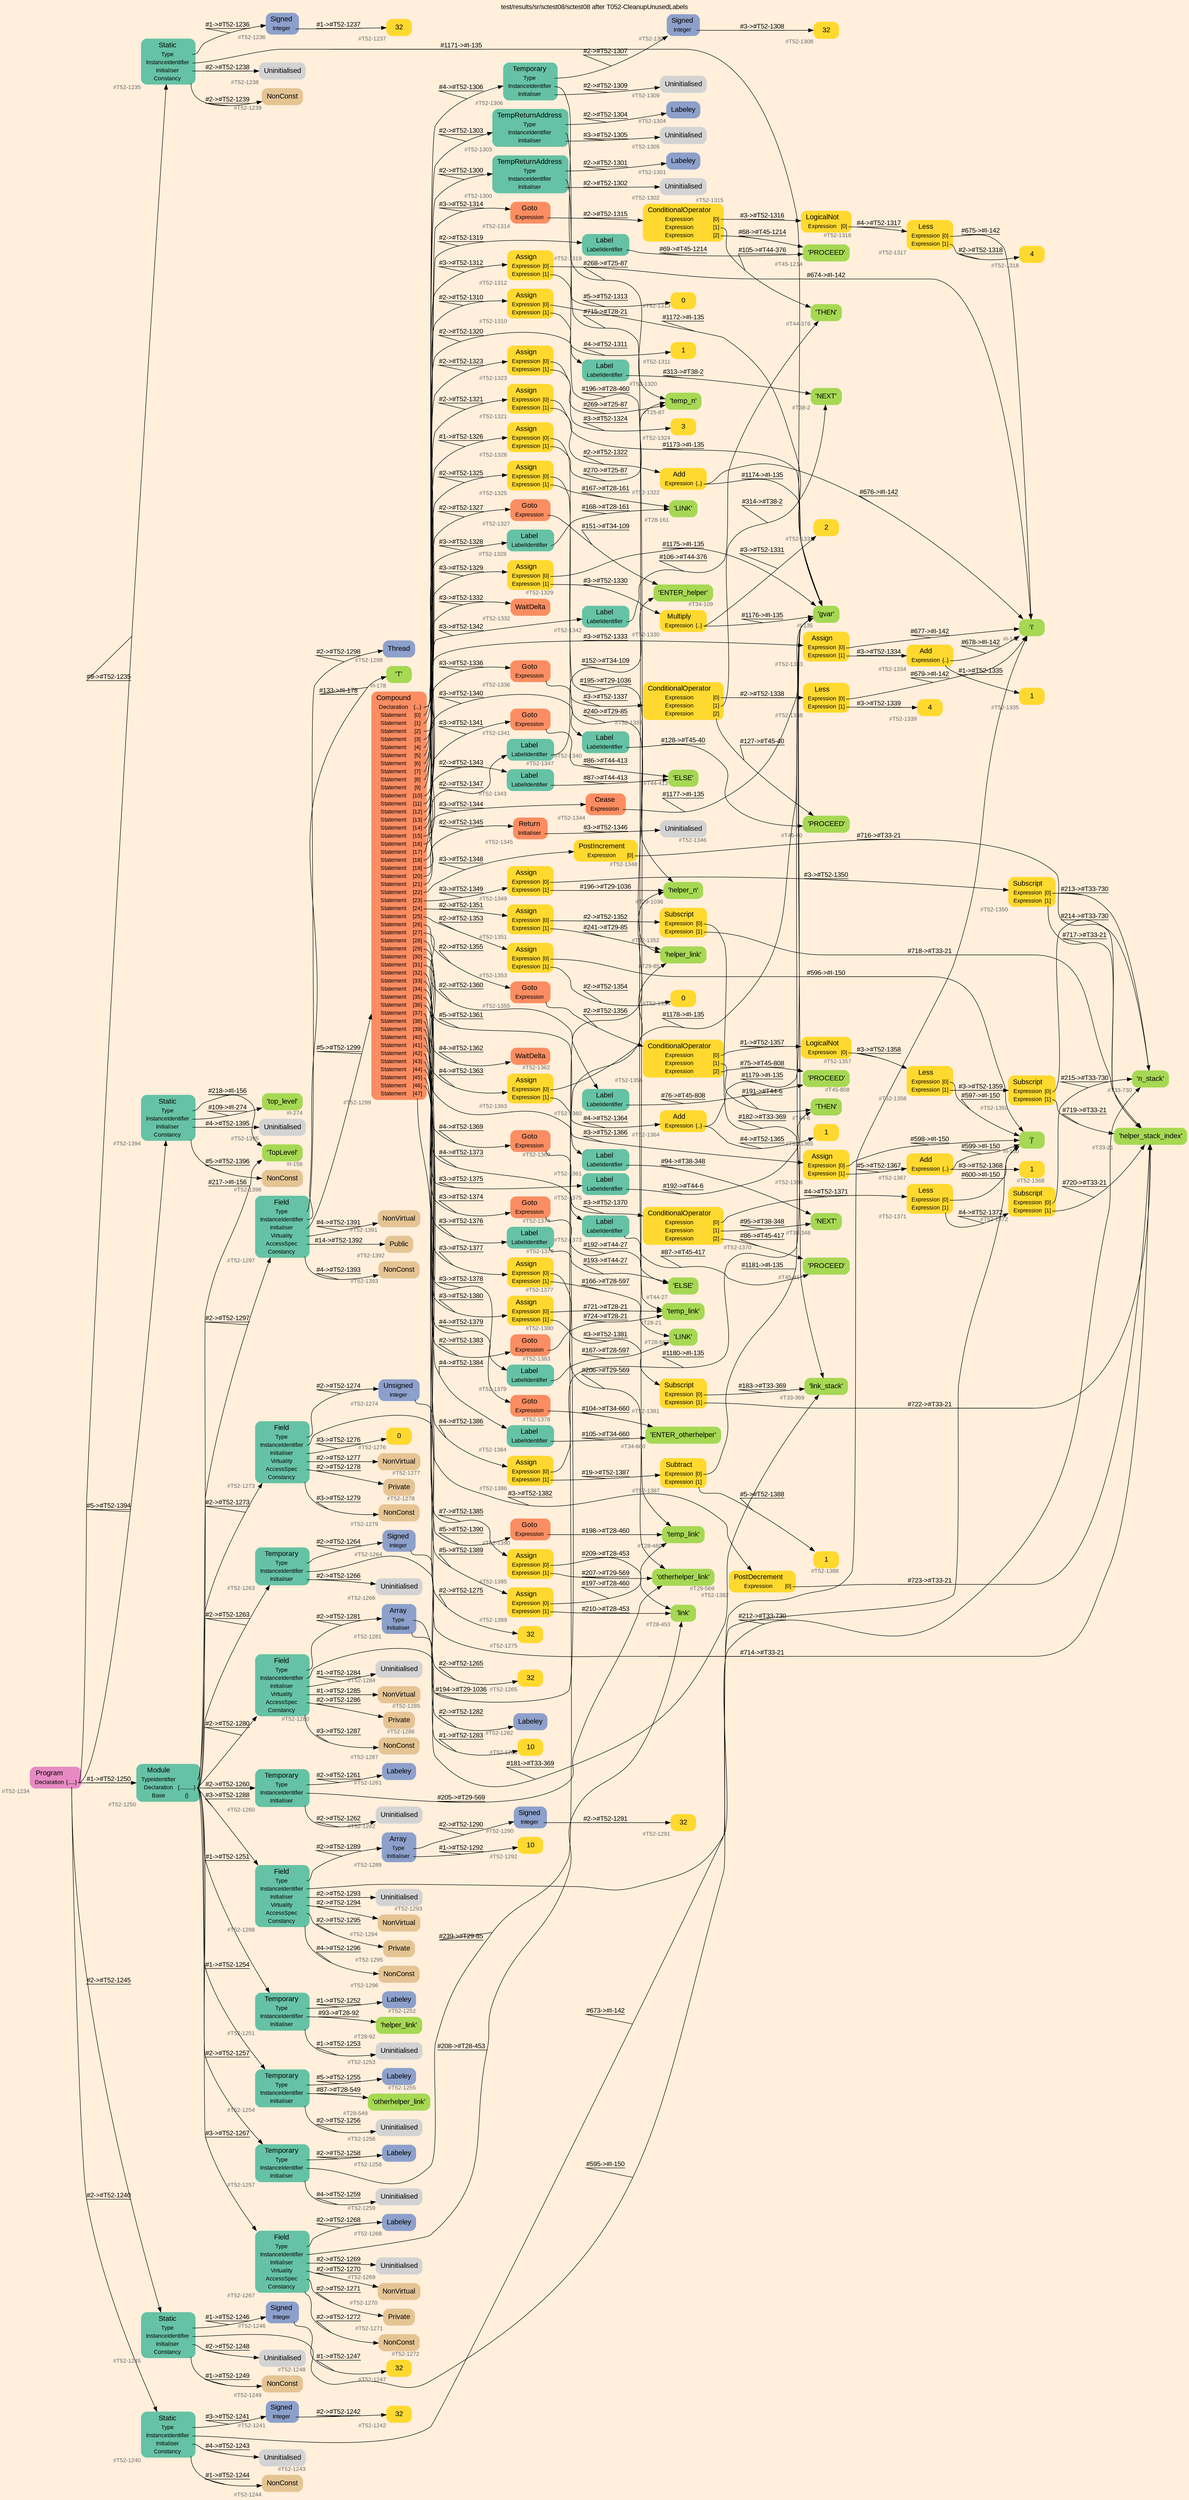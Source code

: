 digraph "test/results/sr/sctest08/sctest08 after T052-CleanupUnusedLabels" {
label = "test/results/sr/sctest08/sctest08 after T052-CleanupUnusedLabels"
labelloc = t
graph [
    rankdir = "LR"
    ranksep = 0.3
    bgcolor = antiquewhite1
    color = black
    fontcolor = black
    fontname = "Arial"
];
node [
    fontname = "Arial"
];
edge [
    fontname = "Arial"
];

// -------------------- node figure --------------------
// -------- block #T52-1234 ----------
"#T52-1234" [
    fillcolor = "/set28/4"
    xlabel = "#T52-1234"
    fontsize = "12"
    fontcolor = grey40
    shape = "plaintext"
    label = <<TABLE BORDER="0" CELLBORDER="0" CELLSPACING="0">
     <TR><TD><FONT COLOR="black" POINT-SIZE="15">Program</FONT></TD></TR>
     <TR><TD><FONT COLOR="black" POINT-SIZE="12">Declaration</FONT></TD><TD PORT="port0"><FONT COLOR="black" POINT-SIZE="12">{.....}</FONT></TD></TR>
    </TABLE>>
    style = "rounded,filled"
];

// -------- block #T52-1235 ----------
"#T52-1235" [
    fillcolor = "/set28/1"
    xlabel = "#T52-1235"
    fontsize = "12"
    fontcolor = grey40
    shape = "plaintext"
    label = <<TABLE BORDER="0" CELLBORDER="0" CELLSPACING="0">
     <TR><TD><FONT COLOR="black" POINT-SIZE="15">Static</FONT></TD></TR>
     <TR><TD><FONT COLOR="black" POINT-SIZE="12">Type</FONT></TD><TD PORT="port0"></TD></TR>
     <TR><TD><FONT COLOR="black" POINT-SIZE="12">InstanceIdentifier</FONT></TD><TD PORT="port1"></TD></TR>
     <TR><TD><FONT COLOR="black" POINT-SIZE="12">Initialiser</FONT></TD><TD PORT="port2"></TD></TR>
     <TR><TD><FONT COLOR="black" POINT-SIZE="12">Constancy</FONT></TD><TD PORT="port3"></TD></TR>
    </TABLE>>
    style = "rounded,filled"
];

// -------- block #T52-1236 ----------
"#T52-1236" [
    fillcolor = "/set28/3"
    xlabel = "#T52-1236"
    fontsize = "12"
    fontcolor = grey40
    shape = "plaintext"
    label = <<TABLE BORDER="0" CELLBORDER="0" CELLSPACING="0">
     <TR><TD><FONT COLOR="black" POINT-SIZE="15">Signed</FONT></TD></TR>
     <TR><TD><FONT COLOR="black" POINT-SIZE="12">Integer</FONT></TD><TD PORT="port0"></TD></TR>
    </TABLE>>
    style = "rounded,filled"
];

// -------- block #T52-1237 ----------
"#T52-1237" [
    fillcolor = "/set28/6"
    xlabel = "#T52-1237"
    fontsize = "12"
    fontcolor = grey40
    shape = "plaintext"
    label = <<TABLE BORDER="0" CELLBORDER="0" CELLSPACING="0">
     <TR><TD><FONT COLOR="black" POINT-SIZE="15">32</FONT></TD></TR>
    </TABLE>>
    style = "rounded,filled"
];

// -------- block #I-135 ----------
"#I-135" [
    fillcolor = "/set28/5"
    xlabel = "#I-135"
    fontsize = "12"
    fontcolor = grey40
    shape = "plaintext"
    label = <<TABLE BORDER="0" CELLBORDER="0" CELLSPACING="0">
     <TR><TD><FONT COLOR="black" POINT-SIZE="15">'gvar'</FONT></TD></TR>
    </TABLE>>
    style = "rounded,filled"
];

// -------- block #T52-1238 ----------
"#T52-1238" [
    xlabel = "#T52-1238"
    fontsize = "12"
    fontcolor = grey40
    shape = "plaintext"
    label = <<TABLE BORDER="0" CELLBORDER="0" CELLSPACING="0">
     <TR><TD><FONT COLOR="black" POINT-SIZE="15">Uninitialised</FONT></TD></TR>
    </TABLE>>
    style = "rounded,filled"
];

// -------- block #T52-1239 ----------
"#T52-1239" [
    fillcolor = "/set28/7"
    xlabel = "#T52-1239"
    fontsize = "12"
    fontcolor = grey40
    shape = "plaintext"
    label = <<TABLE BORDER="0" CELLBORDER="0" CELLSPACING="0">
     <TR><TD><FONT COLOR="black" POINT-SIZE="15">NonConst</FONT></TD></TR>
    </TABLE>>
    style = "rounded,filled"
];

// -------- block #T52-1240 ----------
"#T52-1240" [
    fillcolor = "/set28/1"
    xlabel = "#T52-1240"
    fontsize = "12"
    fontcolor = grey40
    shape = "plaintext"
    label = <<TABLE BORDER="0" CELLBORDER="0" CELLSPACING="0">
     <TR><TD><FONT COLOR="black" POINT-SIZE="15">Static</FONT></TD></TR>
     <TR><TD><FONT COLOR="black" POINT-SIZE="12">Type</FONT></TD><TD PORT="port0"></TD></TR>
     <TR><TD><FONT COLOR="black" POINT-SIZE="12">InstanceIdentifier</FONT></TD><TD PORT="port1"></TD></TR>
     <TR><TD><FONT COLOR="black" POINT-SIZE="12">Initialiser</FONT></TD><TD PORT="port2"></TD></TR>
     <TR><TD><FONT COLOR="black" POINT-SIZE="12">Constancy</FONT></TD><TD PORT="port3"></TD></TR>
    </TABLE>>
    style = "rounded,filled"
];

// -------- block #T52-1241 ----------
"#T52-1241" [
    fillcolor = "/set28/3"
    xlabel = "#T52-1241"
    fontsize = "12"
    fontcolor = grey40
    shape = "plaintext"
    label = <<TABLE BORDER="0" CELLBORDER="0" CELLSPACING="0">
     <TR><TD><FONT COLOR="black" POINT-SIZE="15">Signed</FONT></TD></TR>
     <TR><TD><FONT COLOR="black" POINT-SIZE="12">Integer</FONT></TD><TD PORT="port0"></TD></TR>
    </TABLE>>
    style = "rounded,filled"
];

// -------- block #T52-1242 ----------
"#T52-1242" [
    fillcolor = "/set28/6"
    xlabel = "#T52-1242"
    fontsize = "12"
    fontcolor = grey40
    shape = "plaintext"
    label = <<TABLE BORDER="0" CELLBORDER="0" CELLSPACING="0">
     <TR><TD><FONT COLOR="black" POINT-SIZE="15">32</FONT></TD></TR>
    </TABLE>>
    style = "rounded,filled"
];

// -------- block #I-142 ----------
"#I-142" [
    fillcolor = "/set28/5"
    xlabel = "#I-142"
    fontsize = "12"
    fontcolor = grey40
    shape = "plaintext"
    label = <<TABLE BORDER="0" CELLBORDER="0" CELLSPACING="0">
     <TR><TD><FONT COLOR="black" POINT-SIZE="15">'i'</FONT></TD></TR>
    </TABLE>>
    style = "rounded,filled"
];

// -------- block #T52-1243 ----------
"#T52-1243" [
    xlabel = "#T52-1243"
    fontsize = "12"
    fontcolor = grey40
    shape = "plaintext"
    label = <<TABLE BORDER="0" CELLBORDER="0" CELLSPACING="0">
     <TR><TD><FONT COLOR="black" POINT-SIZE="15">Uninitialised</FONT></TD></TR>
    </TABLE>>
    style = "rounded,filled"
];

// -------- block #T52-1244 ----------
"#T52-1244" [
    fillcolor = "/set28/7"
    xlabel = "#T52-1244"
    fontsize = "12"
    fontcolor = grey40
    shape = "plaintext"
    label = <<TABLE BORDER="0" CELLBORDER="0" CELLSPACING="0">
     <TR><TD><FONT COLOR="black" POINT-SIZE="15">NonConst</FONT></TD></TR>
    </TABLE>>
    style = "rounded,filled"
];

// -------- block #T52-1245 ----------
"#T52-1245" [
    fillcolor = "/set28/1"
    xlabel = "#T52-1245"
    fontsize = "12"
    fontcolor = grey40
    shape = "plaintext"
    label = <<TABLE BORDER="0" CELLBORDER="0" CELLSPACING="0">
     <TR><TD><FONT COLOR="black" POINT-SIZE="15">Static</FONT></TD></TR>
     <TR><TD><FONT COLOR="black" POINT-SIZE="12">Type</FONT></TD><TD PORT="port0"></TD></TR>
     <TR><TD><FONT COLOR="black" POINT-SIZE="12">InstanceIdentifier</FONT></TD><TD PORT="port1"></TD></TR>
     <TR><TD><FONT COLOR="black" POINT-SIZE="12">Initialiser</FONT></TD><TD PORT="port2"></TD></TR>
     <TR><TD><FONT COLOR="black" POINT-SIZE="12">Constancy</FONT></TD><TD PORT="port3"></TD></TR>
    </TABLE>>
    style = "rounded,filled"
];

// -------- block #T52-1246 ----------
"#T52-1246" [
    fillcolor = "/set28/3"
    xlabel = "#T52-1246"
    fontsize = "12"
    fontcolor = grey40
    shape = "plaintext"
    label = <<TABLE BORDER="0" CELLBORDER="0" CELLSPACING="0">
     <TR><TD><FONT COLOR="black" POINT-SIZE="15">Signed</FONT></TD></TR>
     <TR><TD><FONT COLOR="black" POINT-SIZE="12">Integer</FONT></TD><TD PORT="port0"></TD></TR>
    </TABLE>>
    style = "rounded,filled"
];

// -------- block #T52-1247 ----------
"#T52-1247" [
    fillcolor = "/set28/6"
    xlabel = "#T52-1247"
    fontsize = "12"
    fontcolor = grey40
    shape = "plaintext"
    label = <<TABLE BORDER="0" CELLBORDER="0" CELLSPACING="0">
     <TR><TD><FONT COLOR="black" POINT-SIZE="15">32</FONT></TD></TR>
    </TABLE>>
    style = "rounded,filled"
];

// -------- block #I-150 ----------
"#I-150" [
    fillcolor = "/set28/5"
    xlabel = "#I-150"
    fontsize = "12"
    fontcolor = grey40
    shape = "plaintext"
    label = <<TABLE BORDER="0" CELLBORDER="0" CELLSPACING="0">
     <TR><TD><FONT COLOR="black" POINT-SIZE="15">'j'</FONT></TD></TR>
    </TABLE>>
    style = "rounded,filled"
];

// -------- block #T52-1248 ----------
"#T52-1248" [
    xlabel = "#T52-1248"
    fontsize = "12"
    fontcolor = grey40
    shape = "plaintext"
    label = <<TABLE BORDER="0" CELLBORDER="0" CELLSPACING="0">
     <TR><TD><FONT COLOR="black" POINT-SIZE="15">Uninitialised</FONT></TD></TR>
    </TABLE>>
    style = "rounded,filled"
];

// -------- block #T52-1249 ----------
"#T52-1249" [
    fillcolor = "/set28/7"
    xlabel = "#T52-1249"
    fontsize = "12"
    fontcolor = grey40
    shape = "plaintext"
    label = <<TABLE BORDER="0" CELLBORDER="0" CELLSPACING="0">
     <TR><TD><FONT COLOR="black" POINT-SIZE="15">NonConst</FONT></TD></TR>
    </TABLE>>
    style = "rounded,filled"
];

// -------- block #T52-1250 ----------
"#T52-1250" [
    fillcolor = "/set28/1"
    xlabel = "#T52-1250"
    fontsize = "12"
    fontcolor = grey40
    shape = "plaintext"
    label = <<TABLE BORDER="0" CELLBORDER="0" CELLSPACING="0">
     <TR><TD><FONT COLOR="black" POINT-SIZE="15">Module</FONT></TD></TR>
     <TR><TD><FONT COLOR="black" POINT-SIZE="12">TypeIdentifier</FONT></TD><TD PORT="port0"></TD></TR>
     <TR><TD><FONT COLOR="black" POINT-SIZE="12">Declaration</FONT></TD><TD PORT="port1"><FONT COLOR="black" POINT-SIZE="12">{..........}</FONT></TD></TR>
     <TR><TD><FONT COLOR="black" POINT-SIZE="12">Base</FONT></TD><TD PORT="port2"><FONT COLOR="black" POINT-SIZE="12">{}</FONT></TD></TR>
    </TABLE>>
    style = "rounded,filled"
];

// -------- block #I-156 ----------
"#I-156" [
    fillcolor = "/set28/5"
    xlabel = "#I-156"
    fontsize = "12"
    fontcolor = grey40
    shape = "plaintext"
    label = <<TABLE BORDER="0" CELLBORDER="0" CELLSPACING="0">
     <TR><TD><FONT COLOR="black" POINT-SIZE="15">'TopLevel'</FONT></TD></TR>
    </TABLE>>
    style = "rounded,filled"
];

// -------- block #T52-1251 ----------
"#T52-1251" [
    fillcolor = "/set28/1"
    xlabel = "#T52-1251"
    fontsize = "12"
    fontcolor = grey40
    shape = "plaintext"
    label = <<TABLE BORDER="0" CELLBORDER="0" CELLSPACING="0">
     <TR><TD><FONT COLOR="black" POINT-SIZE="15">Temporary</FONT></TD></TR>
     <TR><TD><FONT COLOR="black" POINT-SIZE="12">Type</FONT></TD><TD PORT="port0"></TD></TR>
     <TR><TD><FONT COLOR="black" POINT-SIZE="12">InstanceIdentifier</FONT></TD><TD PORT="port1"></TD></TR>
     <TR><TD><FONT COLOR="black" POINT-SIZE="12">Initialiser</FONT></TD><TD PORT="port2"></TD></TR>
    </TABLE>>
    style = "rounded,filled"
];

// -------- block #T52-1252 ----------
"#T52-1252" [
    fillcolor = "/set28/3"
    xlabel = "#T52-1252"
    fontsize = "12"
    fontcolor = grey40
    shape = "plaintext"
    label = <<TABLE BORDER="0" CELLBORDER="0" CELLSPACING="0">
     <TR><TD><FONT COLOR="black" POINT-SIZE="15">Labeley</FONT></TD></TR>
    </TABLE>>
    style = "rounded,filled"
];

// -------- block #T28-92 ----------
"#T28-92" [
    fillcolor = "/set28/5"
    xlabel = "#T28-92"
    fontsize = "12"
    fontcolor = grey40
    shape = "plaintext"
    label = <<TABLE BORDER="0" CELLBORDER="0" CELLSPACING="0">
     <TR><TD><FONT COLOR="black" POINT-SIZE="15">'helper_link'</FONT></TD></TR>
    </TABLE>>
    style = "rounded,filled"
];

// -------- block #T52-1253 ----------
"#T52-1253" [
    xlabel = "#T52-1253"
    fontsize = "12"
    fontcolor = grey40
    shape = "plaintext"
    label = <<TABLE BORDER="0" CELLBORDER="0" CELLSPACING="0">
     <TR><TD><FONT COLOR="black" POINT-SIZE="15">Uninitialised</FONT></TD></TR>
    </TABLE>>
    style = "rounded,filled"
];

// -------- block #T52-1254 ----------
"#T52-1254" [
    fillcolor = "/set28/1"
    xlabel = "#T52-1254"
    fontsize = "12"
    fontcolor = grey40
    shape = "plaintext"
    label = <<TABLE BORDER="0" CELLBORDER="0" CELLSPACING="0">
     <TR><TD><FONT COLOR="black" POINT-SIZE="15">Temporary</FONT></TD></TR>
     <TR><TD><FONT COLOR="black" POINT-SIZE="12">Type</FONT></TD><TD PORT="port0"></TD></TR>
     <TR><TD><FONT COLOR="black" POINT-SIZE="12">InstanceIdentifier</FONT></TD><TD PORT="port1"></TD></TR>
     <TR><TD><FONT COLOR="black" POINT-SIZE="12">Initialiser</FONT></TD><TD PORT="port2"></TD></TR>
    </TABLE>>
    style = "rounded,filled"
];

// -------- block #T52-1255 ----------
"#T52-1255" [
    fillcolor = "/set28/3"
    xlabel = "#T52-1255"
    fontsize = "12"
    fontcolor = grey40
    shape = "plaintext"
    label = <<TABLE BORDER="0" CELLBORDER="0" CELLSPACING="0">
     <TR><TD><FONT COLOR="black" POINT-SIZE="15">Labeley</FONT></TD></TR>
    </TABLE>>
    style = "rounded,filled"
];

// -------- block #T28-549 ----------
"#T28-549" [
    fillcolor = "/set28/5"
    xlabel = "#T28-549"
    fontsize = "12"
    fontcolor = grey40
    shape = "plaintext"
    label = <<TABLE BORDER="0" CELLBORDER="0" CELLSPACING="0">
     <TR><TD><FONT COLOR="black" POINT-SIZE="15">'otherhelper_link'</FONT></TD></TR>
    </TABLE>>
    style = "rounded,filled"
];

// -------- block #T52-1256 ----------
"#T52-1256" [
    xlabel = "#T52-1256"
    fontsize = "12"
    fontcolor = grey40
    shape = "plaintext"
    label = <<TABLE BORDER="0" CELLBORDER="0" CELLSPACING="0">
     <TR><TD><FONT COLOR="black" POINT-SIZE="15">Uninitialised</FONT></TD></TR>
    </TABLE>>
    style = "rounded,filled"
];

// -------- block #T52-1257 ----------
"#T52-1257" [
    fillcolor = "/set28/1"
    xlabel = "#T52-1257"
    fontsize = "12"
    fontcolor = grey40
    shape = "plaintext"
    label = <<TABLE BORDER="0" CELLBORDER="0" CELLSPACING="0">
     <TR><TD><FONT COLOR="black" POINT-SIZE="15">Temporary</FONT></TD></TR>
     <TR><TD><FONT COLOR="black" POINT-SIZE="12">Type</FONT></TD><TD PORT="port0"></TD></TR>
     <TR><TD><FONT COLOR="black" POINT-SIZE="12">InstanceIdentifier</FONT></TD><TD PORT="port1"></TD></TR>
     <TR><TD><FONT COLOR="black" POINT-SIZE="12">Initialiser</FONT></TD><TD PORT="port2"></TD></TR>
    </TABLE>>
    style = "rounded,filled"
];

// -------- block #T52-1258 ----------
"#T52-1258" [
    fillcolor = "/set28/3"
    xlabel = "#T52-1258"
    fontsize = "12"
    fontcolor = grey40
    shape = "plaintext"
    label = <<TABLE BORDER="0" CELLBORDER="0" CELLSPACING="0">
     <TR><TD><FONT COLOR="black" POINT-SIZE="15">Labeley</FONT></TD></TR>
    </TABLE>>
    style = "rounded,filled"
];

// -------- block #T29-85 ----------
"#T29-85" [
    fillcolor = "/set28/5"
    xlabel = "#T29-85"
    fontsize = "12"
    fontcolor = grey40
    shape = "plaintext"
    label = <<TABLE BORDER="0" CELLBORDER="0" CELLSPACING="0">
     <TR><TD><FONT COLOR="black" POINT-SIZE="15">'helper_link'</FONT></TD></TR>
    </TABLE>>
    style = "rounded,filled"
];

// -------- block #T52-1259 ----------
"#T52-1259" [
    xlabel = "#T52-1259"
    fontsize = "12"
    fontcolor = grey40
    shape = "plaintext"
    label = <<TABLE BORDER="0" CELLBORDER="0" CELLSPACING="0">
     <TR><TD><FONT COLOR="black" POINT-SIZE="15">Uninitialised</FONT></TD></TR>
    </TABLE>>
    style = "rounded,filled"
];

// -------- block #T52-1260 ----------
"#T52-1260" [
    fillcolor = "/set28/1"
    xlabel = "#T52-1260"
    fontsize = "12"
    fontcolor = grey40
    shape = "plaintext"
    label = <<TABLE BORDER="0" CELLBORDER="0" CELLSPACING="0">
     <TR><TD><FONT COLOR="black" POINT-SIZE="15">Temporary</FONT></TD></TR>
     <TR><TD><FONT COLOR="black" POINT-SIZE="12">Type</FONT></TD><TD PORT="port0"></TD></TR>
     <TR><TD><FONT COLOR="black" POINT-SIZE="12">InstanceIdentifier</FONT></TD><TD PORT="port1"></TD></TR>
     <TR><TD><FONT COLOR="black" POINT-SIZE="12">Initialiser</FONT></TD><TD PORT="port2"></TD></TR>
    </TABLE>>
    style = "rounded,filled"
];

// -------- block #T52-1261 ----------
"#T52-1261" [
    fillcolor = "/set28/3"
    xlabel = "#T52-1261"
    fontsize = "12"
    fontcolor = grey40
    shape = "plaintext"
    label = <<TABLE BORDER="0" CELLBORDER="0" CELLSPACING="0">
     <TR><TD><FONT COLOR="black" POINT-SIZE="15">Labeley</FONT></TD></TR>
    </TABLE>>
    style = "rounded,filled"
];

// -------- block #T29-569 ----------
"#T29-569" [
    fillcolor = "/set28/5"
    xlabel = "#T29-569"
    fontsize = "12"
    fontcolor = grey40
    shape = "plaintext"
    label = <<TABLE BORDER="0" CELLBORDER="0" CELLSPACING="0">
     <TR><TD><FONT COLOR="black" POINT-SIZE="15">'otherhelper_link'</FONT></TD></TR>
    </TABLE>>
    style = "rounded,filled"
];

// -------- block #T52-1262 ----------
"#T52-1262" [
    xlabel = "#T52-1262"
    fontsize = "12"
    fontcolor = grey40
    shape = "plaintext"
    label = <<TABLE BORDER="0" CELLBORDER="0" CELLSPACING="0">
     <TR><TD><FONT COLOR="black" POINT-SIZE="15">Uninitialised</FONT></TD></TR>
    </TABLE>>
    style = "rounded,filled"
];

// -------- block #T52-1263 ----------
"#T52-1263" [
    fillcolor = "/set28/1"
    xlabel = "#T52-1263"
    fontsize = "12"
    fontcolor = grey40
    shape = "plaintext"
    label = <<TABLE BORDER="0" CELLBORDER="0" CELLSPACING="0">
     <TR><TD><FONT COLOR="black" POINT-SIZE="15">Temporary</FONT></TD></TR>
     <TR><TD><FONT COLOR="black" POINT-SIZE="12">Type</FONT></TD><TD PORT="port0"></TD></TR>
     <TR><TD><FONT COLOR="black" POINT-SIZE="12">InstanceIdentifier</FONT></TD><TD PORT="port1"></TD></TR>
     <TR><TD><FONT COLOR="black" POINT-SIZE="12">Initialiser</FONT></TD><TD PORT="port2"></TD></TR>
    </TABLE>>
    style = "rounded,filled"
];

// -------- block #T52-1264 ----------
"#T52-1264" [
    fillcolor = "/set28/3"
    xlabel = "#T52-1264"
    fontsize = "12"
    fontcolor = grey40
    shape = "plaintext"
    label = <<TABLE BORDER="0" CELLBORDER="0" CELLSPACING="0">
     <TR><TD><FONT COLOR="black" POINT-SIZE="15">Signed</FONT></TD></TR>
     <TR><TD><FONT COLOR="black" POINT-SIZE="12">Integer</FONT></TD><TD PORT="port0"></TD></TR>
    </TABLE>>
    style = "rounded,filled"
];

// -------- block #T52-1265 ----------
"#T52-1265" [
    fillcolor = "/set28/6"
    xlabel = "#T52-1265"
    fontsize = "12"
    fontcolor = grey40
    shape = "plaintext"
    label = <<TABLE BORDER="0" CELLBORDER="0" CELLSPACING="0">
     <TR><TD><FONT COLOR="black" POINT-SIZE="15">32</FONT></TD></TR>
    </TABLE>>
    style = "rounded,filled"
];

// -------- block #T29-1036 ----------
"#T29-1036" [
    fillcolor = "/set28/5"
    xlabel = "#T29-1036"
    fontsize = "12"
    fontcolor = grey40
    shape = "plaintext"
    label = <<TABLE BORDER="0" CELLBORDER="0" CELLSPACING="0">
     <TR><TD><FONT COLOR="black" POINT-SIZE="15">'helper_n'</FONT></TD></TR>
    </TABLE>>
    style = "rounded,filled"
];

// -------- block #T52-1266 ----------
"#T52-1266" [
    xlabel = "#T52-1266"
    fontsize = "12"
    fontcolor = grey40
    shape = "plaintext"
    label = <<TABLE BORDER="0" CELLBORDER="0" CELLSPACING="0">
     <TR><TD><FONT COLOR="black" POINT-SIZE="15">Uninitialised</FONT></TD></TR>
    </TABLE>>
    style = "rounded,filled"
];

// -------- block #T52-1267 ----------
"#T52-1267" [
    fillcolor = "/set28/1"
    xlabel = "#T52-1267"
    fontsize = "12"
    fontcolor = grey40
    shape = "plaintext"
    label = <<TABLE BORDER="0" CELLBORDER="0" CELLSPACING="0">
     <TR><TD><FONT COLOR="black" POINT-SIZE="15">Field</FONT></TD></TR>
     <TR><TD><FONT COLOR="black" POINT-SIZE="12">Type</FONT></TD><TD PORT="port0"></TD></TR>
     <TR><TD><FONT COLOR="black" POINT-SIZE="12">InstanceIdentifier</FONT></TD><TD PORT="port1"></TD></TR>
     <TR><TD><FONT COLOR="black" POINT-SIZE="12">Initialiser</FONT></TD><TD PORT="port2"></TD></TR>
     <TR><TD><FONT COLOR="black" POINT-SIZE="12">Virtuality</FONT></TD><TD PORT="port3"></TD></TR>
     <TR><TD><FONT COLOR="black" POINT-SIZE="12">AccessSpec</FONT></TD><TD PORT="port4"></TD></TR>
     <TR><TD><FONT COLOR="black" POINT-SIZE="12">Constancy</FONT></TD><TD PORT="port5"></TD></TR>
    </TABLE>>
    style = "rounded,filled"
];

// -------- block #T52-1268 ----------
"#T52-1268" [
    fillcolor = "/set28/3"
    xlabel = "#T52-1268"
    fontsize = "12"
    fontcolor = grey40
    shape = "plaintext"
    label = <<TABLE BORDER="0" CELLBORDER="0" CELLSPACING="0">
     <TR><TD><FONT COLOR="black" POINT-SIZE="15">Labeley</FONT></TD></TR>
    </TABLE>>
    style = "rounded,filled"
];

// -------- block #T28-453 ----------
"#T28-453" [
    fillcolor = "/set28/5"
    xlabel = "#T28-453"
    fontsize = "12"
    fontcolor = grey40
    shape = "plaintext"
    label = <<TABLE BORDER="0" CELLBORDER="0" CELLSPACING="0">
     <TR><TD><FONT COLOR="black" POINT-SIZE="15">'link'</FONT></TD></TR>
    </TABLE>>
    style = "rounded,filled"
];

// -------- block #T52-1269 ----------
"#T52-1269" [
    xlabel = "#T52-1269"
    fontsize = "12"
    fontcolor = grey40
    shape = "plaintext"
    label = <<TABLE BORDER="0" CELLBORDER="0" CELLSPACING="0">
     <TR><TD><FONT COLOR="black" POINT-SIZE="15">Uninitialised</FONT></TD></TR>
    </TABLE>>
    style = "rounded,filled"
];

// -------- block #T52-1270 ----------
"#T52-1270" [
    fillcolor = "/set28/7"
    xlabel = "#T52-1270"
    fontsize = "12"
    fontcolor = grey40
    shape = "plaintext"
    label = <<TABLE BORDER="0" CELLBORDER="0" CELLSPACING="0">
     <TR><TD><FONT COLOR="black" POINT-SIZE="15">NonVirtual</FONT></TD></TR>
    </TABLE>>
    style = "rounded,filled"
];

// -------- block #T52-1271 ----------
"#T52-1271" [
    fillcolor = "/set28/7"
    xlabel = "#T52-1271"
    fontsize = "12"
    fontcolor = grey40
    shape = "plaintext"
    label = <<TABLE BORDER="0" CELLBORDER="0" CELLSPACING="0">
     <TR><TD><FONT COLOR="black" POINT-SIZE="15">Private</FONT></TD></TR>
    </TABLE>>
    style = "rounded,filled"
];

// -------- block #T52-1272 ----------
"#T52-1272" [
    fillcolor = "/set28/7"
    xlabel = "#T52-1272"
    fontsize = "12"
    fontcolor = grey40
    shape = "plaintext"
    label = <<TABLE BORDER="0" CELLBORDER="0" CELLSPACING="0">
     <TR><TD><FONT COLOR="black" POINT-SIZE="15">NonConst</FONT></TD></TR>
    </TABLE>>
    style = "rounded,filled"
];

// -------- block #T52-1273 ----------
"#T52-1273" [
    fillcolor = "/set28/1"
    xlabel = "#T52-1273"
    fontsize = "12"
    fontcolor = grey40
    shape = "plaintext"
    label = <<TABLE BORDER="0" CELLBORDER="0" CELLSPACING="0">
     <TR><TD><FONT COLOR="black" POINT-SIZE="15">Field</FONT></TD></TR>
     <TR><TD><FONT COLOR="black" POINT-SIZE="12">Type</FONT></TD><TD PORT="port0"></TD></TR>
     <TR><TD><FONT COLOR="black" POINT-SIZE="12">InstanceIdentifier</FONT></TD><TD PORT="port1"></TD></TR>
     <TR><TD><FONT COLOR="black" POINT-SIZE="12">Initialiser</FONT></TD><TD PORT="port2"></TD></TR>
     <TR><TD><FONT COLOR="black" POINT-SIZE="12">Virtuality</FONT></TD><TD PORT="port3"></TD></TR>
     <TR><TD><FONT COLOR="black" POINT-SIZE="12">AccessSpec</FONT></TD><TD PORT="port4"></TD></TR>
     <TR><TD><FONT COLOR="black" POINT-SIZE="12">Constancy</FONT></TD><TD PORT="port5"></TD></TR>
    </TABLE>>
    style = "rounded,filled"
];

// -------- block #T52-1274 ----------
"#T52-1274" [
    fillcolor = "/set28/3"
    xlabel = "#T52-1274"
    fontsize = "12"
    fontcolor = grey40
    shape = "plaintext"
    label = <<TABLE BORDER="0" CELLBORDER="0" CELLSPACING="0">
     <TR><TD><FONT COLOR="black" POINT-SIZE="15">Unsigned</FONT></TD></TR>
     <TR><TD><FONT COLOR="black" POINT-SIZE="12">Integer</FONT></TD><TD PORT="port0"></TD></TR>
    </TABLE>>
    style = "rounded,filled"
];

// -------- block #T52-1275 ----------
"#T52-1275" [
    fillcolor = "/set28/6"
    xlabel = "#T52-1275"
    fontsize = "12"
    fontcolor = grey40
    shape = "plaintext"
    label = <<TABLE BORDER="0" CELLBORDER="0" CELLSPACING="0">
     <TR><TD><FONT COLOR="black" POINT-SIZE="15">32</FONT></TD></TR>
    </TABLE>>
    style = "rounded,filled"
];

// -------- block #T33-21 ----------
"#T33-21" [
    fillcolor = "/set28/5"
    xlabel = "#T33-21"
    fontsize = "12"
    fontcolor = grey40
    shape = "plaintext"
    label = <<TABLE BORDER="0" CELLBORDER="0" CELLSPACING="0">
     <TR><TD><FONT COLOR="black" POINT-SIZE="15">'helper_stack_index'</FONT></TD></TR>
    </TABLE>>
    style = "rounded,filled"
];

// -------- block #T52-1276 ----------
"#T52-1276" [
    fillcolor = "/set28/6"
    xlabel = "#T52-1276"
    fontsize = "12"
    fontcolor = grey40
    shape = "plaintext"
    label = <<TABLE BORDER="0" CELLBORDER="0" CELLSPACING="0">
     <TR><TD><FONT COLOR="black" POINT-SIZE="15">0</FONT></TD></TR>
    </TABLE>>
    style = "rounded,filled"
];

// -------- block #T52-1277 ----------
"#T52-1277" [
    fillcolor = "/set28/7"
    xlabel = "#T52-1277"
    fontsize = "12"
    fontcolor = grey40
    shape = "plaintext"
    label = <<TABLE BORDER="0" CELLBORDER="0" CELLSPACING="0">
     <TR><TD><FONT COLOR="black" POINT-SIZE="15">NonVirtual</FONT></TD></TR>
    </TABLE>>
    style = "rounded,filled"
];

// -------- block #T52-1278 ----------
"#T52-1278" [
    fillcolor = "/set28/7"
    xlabel = "#T52-1278"
    fontsize = "12"
    fontcolor = grey40
    shape = "plaintext"
    label = <<TABLE BORDER="0" CELLBORDER="0" CELLSPACING="0">
     <TR><TD><FONT COLOR="black" POINT-SIZE="15">Private</FONT></TD></TR>
    </TABLE>>
    style = "rounded,filled"
];

// -------- block #T52-1279 ----------
"#T52-1279" [
    fillcolor = "/set28/7"
    xlabel = "#T52-1279"
    fontsize = "12"
    fontcolor = grey40
    shape = "plaintext"
    label = <<TABLE BORDER="0" CELLBORDER="0" CELLSPACING="0">
     <TR><TD><FONT COLOR="black" POINT-SIZE="15">NonConst</FONT></TD></TR>
    </TABLE>>
    style = "rounded,filled"
];

// -------- block #T52-1280 ----------
"#T52-1280" [
    fillcolor = "/set28/1"
    xlabel = "#T52-1280"
    fontsize = "12"
    fontcolor = grey40
    shape = "plaintext"
    label = <<TABLE BORDER="0" CELLBORDER="0" CELLSPACING="0">
     <TR><TD><FONT COLOR="black" POINT-SIZE="15">Field</FONT></TD></TR>
     <TR><TD><FONT COLOR="black" POINT-SIZE="12">Type</FONT></TD><TD PORT="port0"></TD></TR>
     <TR><TD><FONT COLOR="black" POINT-SIZE="12">InstanceIdentifier</FONT></TD><TD PORT="port1"></TD></TR>
     <TR><TD><FONT COLOR="black" POINT-SIZE="12">Initialiser</FONT></TD><TD PORT="port2"></TD></TR>
     <TR><TD><FONT COLOR="black" POINT-SIZE="12">Virtuality</FONT></TD><TD PORT="port3"></TD></TR>
     <TR><TD><FONT COLOR="black" POINT-SIZE="12">AccessSpec</FONT></TD><TD PORT="port4"></TD></TR>
     <TR><TD><FONT COLOR="black" POINT-SIZE="12">Constancy</FONT></TD><TD PORT="port5"></TD></TR>
    </TABLE>>
    style = "rounded,filled"
];

// -------- block #T52-1281 ----------
"#T52-1281" [
    fillcolor = "/set28/3"
    xlabel = "#T52-1281"
    fontsize = "12"
    fontcolor = grey40
    shape = "plaintext"
    label = <<TABLE BORDER="0" CELLBORDER="0" CELLSPACING="0">
     <TR><TD><FONT COLOR="black" POINT-SIZE="15">Array</FONT></TD></TR>
     <TR><TD><FONT COLOR="black" POINT-SIZE="12">Type</FONT></TD><TD PORT="port0"></TD></TR>
     <TR><TD><FONT COLOR="black" POINT-SIZE="12">Initialiser</FONT></TD><TD PORT="port1"></TD></TR>
    </TABLE>>
    style = "rounded,filled"
];

// -------- block #T52-1282 ----------
"#T52-1282" [
    fillcolor = "/set28/3"
    xlabel = "#T52-1282"
    fontsize = "12"
    fontcolor = grey40
    shape = "plaintext"
    label = <<TABLE BORDER="0" CELLBORDER="0" CELLSPACING="0">
     <TR><TD><FONT COLOR="black" POINT-SIZE="15">Labeley</FONT></TD></TR>
    </TABLE>>
    style = "rounded,filled"
];

// -------- block #T52-1283 ----------
"#T52-1283" [
    fillcolor = "/set28/6"
    xlabel = "#T52-1283"
    fontsize = "12"
    fontcolor = grey40
    shape = "plaintext"
    label = <<TABLE BORDER="0" CELLBORDER="0" CELLSPACING="0">
     <TR><TD><FONT COLOR="black" POINT-SIZE="15">10</FONT></TD></TR>
    </TABLE>>
    style = "rounded,filled"
];

// -------- block #T33-369 ----------
"#T33-369" [
    fillcolor = "/set28/5"
    xlabel = "#T33-369"
    fontsize = "12"
    fontcolor = grey40
    shape = "plaintext"
    label = <<TABLE BORDER="0" CELLBORDER="0" CELLSPACING="0">
     <TR><TD><FONT COLOR="black" POINT-SIZE="15">'link_stack'</FONT></TD></TR>
    </TABLE>>
    style = "rounded,filled"
];

// -------- block #T52-1284 ----------
"#T52-1284" [
    xlabel = "#T52-1284"
    fontsize = "12"
    fontcolor = grey40
    shape = "plaintext"
    label = <<TABLE BORDER="0" CELLBORDER="0" CELLSPACING="0">
     <TR><TD><FONT COLOR="black" POINT-SIZE="15">Uninitialised</FONT></TD></TR>
    </TABLE>>
    style = "rounded,filled"
];

// -------- block #T52-1285 ----------
"#T52-1285" [
    fillcolor = "/set28/7"
    xlabel = "#T52-1285"
    fontsize = "12"
    fontcolor = grey40
    shape = "plaintext"
    label = <<TABLE BORDER="0" CELLBORDER="0" CELLSPACING="0">
     <TR><TD><FONT COLOR="black" POINT-SIZE="15">NonVirtual</FONT></TD></TR>
    </TABLE>>
    style = "rounded,filled"
];

// -------- block #T52-1286 ----------
"#T52-1286" [
    fillcolor = "/set28/7"
    xlabel = "#T52-1286"
    fontsize = "12"
    fontcolor = grey40
    shape = "plaintext"
    label = <<TABLE BORDER="0" CELLBORDER="0" CELLSPACING="0">
     <TR><TD><FONT COLOR="black" POINT-SIZE="15">Private</FONT></TD></TR>
    </TABLE>>
    style = "rounded,filled"
];

// -------- block #T52-1287 ----------
"#T52-1287" [
    fillcolor = "/set28/7"
    xlabel = "#T52-1287"
    fontsize = "12"
    fontcolor = grey40
    shape = "plaintext"
    label = <<TABLE BORDER="0" CELLBORDER="0" CELLSPACING="0">
     <TR><TD><FONT COLOR="black" POINT-SIZE="15">NonConst</FONT></TD></TR>
    </TABLE>>
    style = "rounded,filled"
];

// -------- block #T52-1288 ----------
"#T52-1288" [
    fillcolor = "/set28/1"
    xlabel = "#T52-1288"
    fontsize = "12"
    fontcolor = grey40
    shape = "plaintext"
    label = <<TABLE BORDER="0" CELLBORDER="0" CELLSPACING="0">
     <TR><TD><FONT COLOR="black" POINT-SIZE="15">Field</FONT></TD></TR>
     <TR><TD><FONT COLOR="black" POINT-SIZE="12">Type</FONT></TD><TD PORT="port0"></TD></TR>
     <TR><TD><FONT COLOR="black" POINT-SIZE="12">InstanceIdentifier</FONT></TD><TD PORT="port1"></TD></TR>
     <TR><TD><FONT COLOR="black" POINT-SIZE="12">Initialiser</FONT></TD><TD PORT="port2"></TD></TR>
     <TR><TD><FONT COLOR="black" POINT-SIZE="12">Virtuality</FONT></TD><TD PORT="port3"></TD></TR>
     <TR><TD><FONT COLOR="black" POINT-SIZE="12">AccessSpec</FONT></TD><TD PORT="port4"></TD></TR>
     <TR><TD><FONT COLOR="black" POINT-SIZE="12">Constancy</FONT></TD><TD PORT="port5"></TD></TR>
    </TABLE>>
    style = "rounded,filled"
];

// -------- block #T52-1289 ----------
"#T52-1289" [
    fillcolor = "/set28/3"
    xlabel = "#T52-1289"
    fontsize = "12"
    fontcolor = grey40
    shape = "plaintext"
    label = <<TABLE BORDER="0" CELLBORDER="0" CELLSPACING="0">
     <TR><TD><FONT COLOR="black" POINT-SIZE="15">Array</FONT></TD></TR>
     <TR><TD><FONT COLOR="black" POINT-SIZE="12">Type</FONT></TD><TD PORT="port0"></TD></TR>
     <TR><TD><FONT COLOR="black" POINT-SIZE="12">Initialiser</FONT></TD><TD PORT="port1"></TD></TR>
    </TABLE>>
    style = "rounded,filled"
];

// -------- block #T52-1290 ----------
"#T52-1290" [
    fillcolor = "/set28/3"
    xlabel = "#T52-1290"
    fontsize = "12"
    fontcolor = grey40
    shape = "plaintext"
    label = <<TABLE BORDER="0" CELLBORDER="0" CELLSPACING="0">
     <TR><TD><FONT COLOR="black" POINT-SIZE="15">Signed</FONT></TD></TR>
     <TR><TD><FONT COLOR="black" POINT-SIZE="12">Integer</FONT></TD><TD PORT="port0"></TD></TR>
    </TABLE>>
    style = "rounded,filled"
];

// -------- block #T52-1291 ----------
"#T52-1291" [
    fillcolor = "/set28/6"
    xlabel = "#T52-1291"
    fontsize = "12"
    fontcolor = grey40
    shape = "plaintext"
    label = <<TABLE BORDER="0" CELLBORDER="0" CELLSPACING="0">
     <TR><TD><FONT COLOR="black" POINT-SIZE="15">32</FONT></TD></TR>
    </TABLE>>
    style = "rounded,filled"
];

// -------- block #T52-1292 ----------
"#T52-1292" [
    fillcolor = "/set28/6"
    xlabel = "#T52-1292"
    fontsize = "12"
    fontcolor = grey40
    shape = "plaintext"
    label = <<TABLE BORDER="0" CELLBORDER="0" CELLSPACING="0">
     <TR><TD><FONT COLOR="black" POINT-SIZE="15">10</FONT></TD></TR>
    </TABLE>>
    style = "rounded,filled"
];

// -------- block #T33-730 ----------
"#T33-730" [
    fillcolor = "/set28/5"
    xlabel = "#T33-730"
    fontsize = "12"
    fontcolor = grey40
    shape = "plaintext"
    label = <<TABLE BORDER="0" CELLBORDER="0" CELLSPACING="0">
     <TR><TD><FONT COLOR="black" POINT-SIZE="15">'n_stack'</FONT></TD></TR>
    </TABLE>>
    style = "rounded,filled"
];

// -------- block #T52-1293 ----------
"#T52-1293" [
    xlabel = "#T52-1293"
    fontsize = "12"
    fontcolor = grey40
    shape = "plaintext"
    label = <<TABLE BORDER="0" CELLBORDER="0" CELLSPACING="0">
     <TR><TD><FONT COLOR="black" POINT-SIZE="15">Uninitialised</FONT></TD></TR>
    </TABLE>>
    style = "rounded,filled"
];

// -------- block #T52-1294 ----------
"#T52-1294" [
    fillcolor = "/set28/7"
    xlabel = "#T52-1294"
    fontsize = "12"
    fontcolor = grey40
    shape = "plaintext"
    label = <<TABLE BORDER="0" CELLBORDER="0" CELLSPACING="0">
     <TR><TD><FONT COLOR="black" POINT-SIZE="15">NonVirtual</FONT></TD></TR>
    </TABLE>>
    style = "rounded,filled"
];

// -------- block #T52-1295 ----------
"#T52-1295" [
    fillcolor = "/set28/7"
    xlabel = "#T52-1295"
    fontsize = "12"
    fontcolor = grey40
    shape = "plaintext"
    label = <<TABLE BORDER="0" CELLBORDER="0" CELLSPACING="0">
     <TR><TD><FONT COLOR="black" POINT-SIZE="15">Private</FONT></TD></TR>
    </TABLE>>
    style = "rounded,filled"
];

// -------- block #T52-1296 ----------
"#T52-1296" [
    fillcolor = "/set28/7"
    xlabel = "#T52-1296"
    fontsize = "12"
    fontcolor = grey40
    shape = "plaintext"
    label = <<TABLE BORDER="0" CELLBORDER="0" CELLSPACING="0">
     <TR><TD><FONT COLOR="black" POINT-SIZE="15">NonConst</FONT></TD></TR>
    </TABLE>>
    style = "rounded,filled"
];

// -------- block #T52-1297 ----------
"#T52-1297" [
    fillcolor = "/set28/1"
    xlabel = "#T52-1297"
    fontsize = "12"
    fontcolor = grey40
    shape = "plaintext"
    label = <<TABLE BORDER="0" CELLBORDER="0" CELLSPACING="0">
     <TR><TD><FONT COLOR="black" POINT-SIZE="15">Field</FONT></TD></TR>
     <TR><TD><FONT COLOR="black" POINT-SIZE="12">Type</FONT></TD><TD PORT="port0"></TD></TR>
     <TR><TD><FONT COLOR="black" POINT-SIZE="12">InstanceIdentifier</FONT></TD><TD PORT="port1"></TD></TR>
     <TR><TD><FONT COLOR="black" POINT-SIZE="12">Initialiser</FONT></TD><TD PORT="port2"></TD></TR>
     <TR><TD><FONT COLOR="black" POINT-SIZE="12">Virtuality</FONT></TD><TD PORT="port3"></TD></TR>
     <TR><TD><FONT COLOR="black" POINT-SIZE="12">AccessSpec</FONT></TD><TD PORT="port4"></TD></TR>
     <TR><TD><FONT COLOR="black" POINT-SIZE="12">Constancy</FONT></TD><TD PORT="port5"></TD></TR>
    </TABLE>>
    style = "rounded,filled"
];

// -------- block #T52-1298 ----------
"#T52-1298" [
    fillcolor = "/set28/3"
    xlabel = "#T52-1298"
    fontsize = "12"
    fontcolor = grey40
    shape = "plaintext"
    label = <<TABLE BORDER="0" CELLBORDER="0" CELLSPACING="0">
     <TR><TD><FONT COLOR="black" POINT-SIZE="15">Thread</FONT></TD></TR>
    </TABLE>>
    style = "rounded,filled"
];

// -------- block #I-178 ----------
"#I-178" [
    fillcolor = "/set28/5"
    xlabel = "#I-178"
    fontsize = "12"
    fontcolor = grey40
    shape = "plaintext"
    label = <<TABLE BORDER="0" CELLBORDER="0" CELLSPACING="0">
     <TR><TD><FONT COLOR="black" POINT-SIZE="15">'T'</FONT></TD></TR>
    </TABLE>>
    style = "rounded,filled"
];

// -------- block #T52-1299 ----------
"#T52-1299" [
    fillcolor = "/set28/2"
    xlabel = "#T52-1299"
    fontsize = "12"
    fontcolor = grey40
    shape = "plaintext"
    label = <<TABLE BORDER="0" CELLBORDER="0" CELLSPACING="0">
     <TR><TD><FONT COLOR="black" POINT-SIZE="15">Compound</FONT></TD></TR>
     <TR><TD><FONT COLOR="black" POINT-SIZE="12">Declaration</FONT></TD><TD PORT="port0"><FONT COLOR="black" POINT-SIZE="12">{...}</FONT></TD></TR>
     <TR><TD><FONT COLOR="black" POINT-SIZE="12">Statement</FONT></TD><TD PORT="port1"><FONT COLOR="black" POINT-SIZE="12">[0]</FONT></TD></TR>
     <TR><TD><FONT COLOR="black" POINT-SIZE="12">Statement</FONT></TD><TD PORT="port2"><FONT COLOR="black" POINT-SIZE="12">[1]</FONT></TD></TR>
     <TR><TD><FONT COLOR="black" POINT-SIZE="12">Statement</FONT></TD><TD PORT="port3"><FONT COLOR="black" POINT-SIZE="12">[2]</FONT></TD></TR>
     <TR><TD><FONT COLOR="black" POINT-SIZE="12">Statement</FONT></TD><TD PORT="port4"><FONT COLOR="black" POINT-SIZE="12">[3]</FONT></TD></TR>
     <TR><TD><FONT COLOR="black" POINT-SIZE="12">Statement</FONT></TD><TD PORT="port5"><FONT COLOR="black" POINT-SIZE="12">[4]</FONT></TD></TR>
     <TR><TD><FONT COLOR="black" POINT-SIZE="12">Statement</FONT></TD><TD PORT="port6"><FONT COLOR="black" POINT-SIZE="12">[5]</FONT></TD></TR>
     <TR><TD><FONT COLOR="black" POINT-SIZE="12">Statement</FONT></TD><TD PORT="port7"><FONT COLOR="black" POINT-SIZE="12">[6]</FONT></TD></TR>
     <TR><TD><FONT COLOR="black" POINT-SIZE="12">Statement</FONT></TD><TD PORT="port8"><FONT COLOR="black" POINT-SIZE="12">[7]</FONT></TD></TR>
     <TR><TD><FONT COLOR="black" POINT-SIZE="12">Statement</FONT></TD><TD PORT="port9"><FONT COLOR="black" POINT-SIZE="12">[8]</FONT></TD></TR>
     <TR><TD><FONT COLOR="black" POINT-SIZE="12">Statement</FONT></TD><TD PORT="port10"><FONT COLOR="black" POINT-SIZE="12">[9]</FONT></TD></TR>
     <TR><TD><FONT COLOR="black" POINT-SIZE="12">Statement</FONT></TD><TD PORT="port11"><FONT COLOR="black" POINT-SIZE="12">[10]</FONT></TD></TR>
     <TR><TD><FONT COLOR="black" POINT-SIZE="12">Statement</FONT></TD><TD PORT="port12"><FONT COLOR="black" POINT-SIZE="12">[11]</FONT></TD></TR>
     <TR><TD><FONT COLOR="black" POINT-SIZE="12">Statement</FONT></TD><TD PORT="port13"><FONT COLOR="black" POINT-SIZE="12">[12]</FONT></TD></TR>
     <TR><TD><FONT COLOR="black" POINT-SIZE="12">Statement</FONT></TD><TD PORT="port14"><FONT COLOR="black" POINT-SIZE="12">[13]</FONT></TD></TR>
     <TR><TD><FONT COLOR="black" POINT-SIZE="12">Statement</FONT></TD><TD PORT="port15"><FONT COLOR="black" POINT-SIZE="12">[14]</FONT></TD></TR>
     <TR><TD><FONT COLOR="black" POINT-SIZE="12">Statement</FONT></TD><TD PORT="port16"><FONT COLOR="black" POINT-SIZE="12">[15]</FONT></TD></TR>
     <TR><TD><FONT COLOR="black" POINT-SIZE="12">Statement</FONT></TD><TD PORT="port17"><FONT COLOR="black" POINT-SIZE="12">[16]</FONT></TD></TR>
     <TR><TD><FONT COLOR="black" POINT-SIZE="12">Statement</FONT></TD><TD PORT="port18"><FONT COLOR="black" POINT-SIZE="12">[17]</FONT></TD></TR>
     <TR><TD><FONT COLOR="black" POINT-SIZE="12">Statement</FONT></TD><TD PORT="port19"><FONT COLOR="black" POINT-SIZE="12">[18]</FONT></TD></TR>
     <TR><TD><FONT COLOR="black" POINT-SIZE="12">Statement</FONT></TD><TD PORT="port20"><FONT COLOR="black" POINT-SIZE="12">[19]</FONT></TD></TR>
     <TR><TD><FONT COLOR="black" POINT-SIZE="12">Statement</FONT></TD><TD PORT="port21"><FONT COLOR="black" POINT-SIZE="12">[20]</FONT></TD></TR>
     <TR><TD><FONT COLOR="black" POINT-SIZE="12">Statement</FONT></TD><TD PORT="port22"><FONT COLOR="black" POINT-SIZE="12">[21]</FONT></TD></TR>
     <TR><TD><FONT COLOR="black" POINT-SIZE="12">Statement</FONT></TD><TD PORT="port23"><FONT COLOR="black" POINT-SIZE="12">[22]</FONT></TD></TR>
     <TR><TD><FONT COLOR="black" POINT-SIZE="12">Statement</FONT></TD><TD PORT="port24"><FONT COLOR="black" POINT-SIZE="12">[23]</FONT></TD></TR>
     <TR><TD><FONT COLOR="black" POINT-SIZE="12">Statement</FONT></TD><TD PORT="port25"><FONT COLOR="black" POINT-SIZE="12">[24]</FONT></TD></TR>
     <TR><TD><FONT COLOR="black" POINT-SIZE="12">Statement</FONT></TD><TD PORT="port26"><FONT COLOR="black" POINT-SIZE="12">[25]</FONT></TD></TR>
     <TR><TD><FONT COLOR="black" POINT-SIZE="12">Statement</FONT></TD><TD PORT="port27"><FONT COLOR="black" POINT-SIZE="12">[26]</FONT></TD></TR>
     <TR><TD><FONT COLOR="black" POINT-SIZE="12">Statement</FONT></TD><TD PORT="port28"><FONT COLOR="black" POINT-SIZE="12">[27]</FONT></TD></TR>
     <TR><TD><FONT COLOR="black" POINT-SIZE="12">Statement</FONT></TD><TD PORT="port29"><FONT COLOR="black" POINT-SIZE="12">[28]</FONT></TD></TR>
     <TR><TD><FONT COLOR="black" POINT-SIZE="12">Statement</FONT></TD><TD PORT="port30"><FONT COLOR="black" POINT-SIZE="12">[29]</FONT></TD></TR>
     <TR><TD><FONT COLOR="black" POINT-SIZE="12">Statement</FONT></TD><TD PORT="port31"><FONT COLOR="black" POINT-SIZE="12">[30]</FONT></TD></TR>
     <TR><TD><FONT COLOR="black" POINT-SIZE="12">Statement</FONT></TD><TD PORT="port32"><FONT COLOR="black" POINT-SIZE="12">[31]</FONT></TD></TR>
     <TR><TD><FONT COLOR="black" POINT-SIZE="12">Statement</FONT></TD><TD PORT="port33"><FONT COLOR="black" POINT-SIZE="12">[32]</FONT></TD></TR>
     <TR><TD><FONT COLOR="black" POINT-SIZE="12">Statement</FONT></TD><TD PORT="port34"><FONT COLOR="black" POINT-SIZE="12">[33]</FONT></TD></TR>
     <TR><TD><FONT COLOR="black" POINT-SIZE="12">Statement</FONT></TD><TD PORT="port35"><FONT COLOR="black" POINT-SIZE="12">[34]</FONT></TD></TR>
     <TR><TD><FONT COLOR="black" POINT-SIZE="12">Statement</FONT></TD><TD PORT="port36"><FONT COLOR="black" POINT-SIZE="12">[35]</FONT></TD></TR>
     <TR><TD><FONT COLOR="black" POINT-SIZE="12">Statement</FONT></TD><TD PORT="port37"><FONT COLOR="black" POINT-SIZE="12">[36]</FONT></TD></TR>
     <TR><TD><FONT COLOR="black" POINT-SIZE="12">Statement</FONT></TD><TD PORT="port38"><FONT COLOR="black" POINT-SIZE="12">[37]</FONT></TD></TR>
     <TR><TD><FONT COLOR="black" POINT-SIZE="12">Statement</FONT></TD><TD PORT="port39"><FONT COLOR="black" POINT-SIZE="12">[38]</FONT></TD></TR>
     <TR><TD><FONT COLOR="black" POINT-SIZE="12">Statement</FONT></TD><TD PORT="port40"><FONT COLOR="black" POINT-SIZE="12">[39]</FONT></TD></TR>
     <TR><TD><FONT COLOR="black" POINT-SIZE="12">Statement</FONT></TD><TD PORT="port41"><FONT COLOR="black" POINT-SIZE="12">[40]</FONT></TD></TR>
     <TR><TD><FONT COLOR="black" POINT-SIZE="12">Statement</FONT></TD><TD PORT="port42"><FONT COLOR="black" POINT-SIZE="12">[41]</FONT></TD></TR>
     <TR><TD><FONT COLOR="black" POINT-SIZE="12">Statement</FONT></TD><TD PORT="port43"><FONT COLOR="black" POINT-SIZE="12">[42]</FONT></TD></TR>
     <TR><TD><FONT COLOR="black" POINT-SIZE="12">Statement</FONT></TD><TD PORT="port44"><FONT COLOR="black" POINT-SIZE="12">[43]</FONT></TD></TR>
     <TR><TD><FONT COLOR="black" POINT-SIZE="12">Statement</FONT></TD><TD PORT="port45"><FONT COLOR="black" POINT-SIZE="12">[44]</FONT></TD></TR>
     <TR><TD><FONT COLOR="black" POINT-SIZE="12">Statement</FONT></TD><TD PORT="port46"><FONT COLOR="black" POINT-SIZE="12">[45]</FONT></TD></TR>
     <TR><TD><FONT COLOR="black" POINT-SIZE="12">Statement</FONT></TD><TD PORT="port47"><FONT COLOR="black" POINT-SIZE="12">[46]</FONT></TD></TR>
     <TR><TD><FONT COLOR="black" POINT-SIZE="12">Statement</FONT></TD><TD PORT="port48"><FONT COLOR="black" POINT-SIZE="12">[47]</FONT></TD></TR>
    </TABLE>>
    style = "rounded,filled"
];

// -------- block #T52-1300 ----------
"#T52-1300" [
    fillcolor = "/set28/1"
    xlabel = "#T52-1300"
    fontsize = "12"
    fontcolor = grey40
    shape = "plaintext"
    label = <<TABLE BORDER="0" CELLBORDER="0" CELLSPACING="0">
     <TR><TD><FONT COLOR="black" POINT-SIZE="15">TempReturnAddress</FONT></TD></TR>
     <TR><TD><FONT COLOR="black" POINT-SIZE="12">Type</FONT></TD><TD PORT="port0"></TD></TR>
     <TR><TD><FONT COLOR="black" POINT-SIZE="12">InstanceIdentifier</FONT></TD><TD PORT="port1"></TD></TR>
     <TR><TD><FONT COLOR="black" POINT-SIZE="12">Initialiser</FONT></TD><TD PORT="port2"></TD></TR>
    </TABLE>>
    style = "rounded,filled"
];

// -------- block #T52-1301 ----------
"#T52-1301" [
    fillcolor = "/set28/3"
    xlabel = "#T52-1301"
    fontsize = "12"
    fontcolor = grey40
    shape = "plaintext"
    label = <<TABLE BORDER="0" CELLBORDER="0" CELLSPACING="0">
     <TR><TD><FONT COLOR="black" POINT-SIZE="15">Labeley</FONT></TD></TR>
    </TABLE>>
    style = "rounded,filled"
];

// -------- block #T28-460 ----------
"#T28-460" [
    fillcolor = "/set28/5"
    xlabel = "#T28-460"
    fontsize = "12"
    fontcolor = grey40
    shape = "plaintext"
    label = <<TABLE BORDER="0" CELLBORDER="0" CELLSPACING="0">
     <TR><TD><FONT COLOR="black" POINT-SIZE="15">'temp_link'</FONT></TD></TR>
    </TABLE>>
    style = "rounded,filled"
];

// -------- block #T52-1302 ----------
"#T52-1302" [
    xlabel = "#T52-1302"
    fontsize = "12"
    fontcolor = grey40
    shape = "plaintext"
    label = <<TABLE BORDER="0" CELLBORDER="0" CELLSPACING="0">
     <TR><TD><FONT COLOR="black" POINT-SIZE="15">Uninitialised</FONT></TD></TR>
    </TABLE>>
    style = "rounded,filled"
];

// -------- block #T52-1303 ----------
"#T52-1303" [
    fillcolor = "/set28/1"
    xlabel = "#T52-1303"
    fontsize = "12"
    fontcolor = grey40
    shape = "plaintext"
    label = <<TABLE BORDER="0" CELLBORDER="0" CELLSPACING="0">
     <TR><TD><FONT COLOR="black" POINT-SIZE="15">TempReturnAddress</FONT></TD></TR>
     <TR><TD><FONT COLOR="black" POINT-SIZE="12">Type</FONT></TD><TD PORT="port0"></TD></TR>
     <TR><TD><FONT COLOR="black" POINT-SIZE="12">InstanceIdentifier</FONT></TD><TD PORT="port1"></TD></TR>
     <TR><TD><FONT COLOR="black" POINT-SIZE="12">Initialiser</FONT></TD><TD PORT="port2"></TD></TR>
    </TABLE>>
    style = "rounded,filled"
];

// -------- block #T52-1304 ----------
"#T52-1304" [
    fillcolor = "/set28/3"
    xlabel = "#T52-1304"
    fontsize = "12"
    fontcolor = grey40
    shape = "plaintext"
    label = <<TABLE BORDER="0" CELLBORDER="0" CELLSPACING="0">
     <TR><TD><FONT COLOR="black" POINT-SIZE="15">Labeley</FONT></TD></TR>
    </TABLE>>
    style = "rounded,filled"
];

// -------- block #T28-21 ----------
"#T28-21" [
    fillcolor = "/set28/5"
    xlabel = "#T28-21"
    fontsize = "12"
    fontcolor = grey40
    shape = "plaintext"
    label = <<TABLE BORDER="0" CELLBORDER="0" CELLSPACING="0">
     <TR><TD><FONT COLOR="black" POINT-SIZE="15">'temp_link'</FONT></TD></TR>
    </TABLE>>
    style = "rounded,filled"
];

// -------- block #T52-1305 ----------
"#T52-1305" [
    xlabel = "#T52-1305"
    fontsize = "12"
    fontcolor = grey40
    shape = "plaintext"
    label = <<TABLE BORDER="0" CELLBORDER="0" CELLSPACING="0">
     <TR><TD><FONT COLOR="black" POINT-SIZE="15">Uninitialised</FONT></TD></TR>
    </TABLE>>
    style = "rounded,filled"
];

// -------- block #T52-1306 ----------
"#T52-1306" [
    fillcolor = "/set28/1"
    xlabel = "#T52-1306"
    fontsize = "12"
    fontcolor = grey40
    shape = "plaintext"
    label = <<TABLE BORDER="0" CELLBORDER="0" CELLSPACING="0">
     <TR><TD><FONT COLOR="black" POINT-SIZE="15">Temporary</FONT></TD></TR>
     <TR><TD><FONT COLOR="black" POINT-SIZE="12">Type</FONT></TD><TD PORT="port0"></TD></TR>
     <TR><TD><FONT COLOR="black" POINT-SIZE="12">InstanceIdentifier</FONT></TD><TD PORT="port1"></TD></TR>
     <TR><TD><FONT COLOR="black" POINT-SIZE="12">Initialiser</FONT></TD><TD PORT="port2"></TD></TR>
    </TABLE>>
    style = "rounded,filled"
];

// -------- block #T52-1307 ----------
"#T52-1307" [
    fillcolor = "/set28/3"
    xlabel = "#T52-1307"
    fontsize = "12"
    fontcolor = grey40
    shape = "plaintext"
    label = <<TABLE BORDER="0" CELLBORDER="0" CELLSPACING="0">
     <TR><TD><FONT COLOR="black" POINT-SIZE="15">Signed</FONT></TD></TR>
     <TR><TD><FONT COLOR="black" POINT-SIZE="12">Integer</FONT></TD><TD PORT="port0"></TD></TR>
    </TABLE>>
    style = "rounded,filled"
];

// -------- block #T52-1308 ----------
"#T52-1308" [
    fillcolor = "/set28/6"
    xlabel = "#T52-1308"
    fontsize = "12"
    fontcolor = grey40
    shape = "plaintext"
    label = <<TABLE BORDER="0" CELLBORDER="0" CELLSPACING="0">
     <TR><TD><FONT COLOR="black" POINT-SIZE="15">32</FONT></TD></TR>
    </TABLE>>
    style = "rounded,filled"
];

// -------- block #T25-87 ----------
"#T25-87" [
    fillcolor = "/set28/5"
    xlabel = "#T25-87"
    fontsize = "12"
    fontcolor = grey40
    shape = "plaintext"
    label = <<TABLE BORDER="0" CELLBORDER="0" CELLSPACING="0">
     <TR><TD><FONT COLOR="black" POINT-SIZE="15">'temp_n'</FONT></TD></TR>
    </TABLE>>
    style = "rounded,filled"
];

// -------- block #T52-1309 ----------
"#T52-1309" [
    xlabel = "#T52-1309"
    fontsize = "12"
    fontcolor = grey40
    shape = "plaintext"
    label = <<TABLE BORDER="0" CELLBORDER="0" CELLSPACING="0">
     <TR><TD><FONT COLOR="black" POINT-SIZE="15">Uninitialised</FONT></TD></TR>
    </TABLE>>
    style = "rounded,filled"
];

// -------- block #T52-1310 ----------
"#T52-1310" [
    fillcolor = "/set28/6"
    xlabel = "#T52-1310"
    fontsize = "12"
    fontcolor = grey40
    shape = "plaintext"
    label = <<TABLE BORDER="0" CELLBORDER="0" CELLSPACING="0">
     <TR><TD><FONT COLOR="black" POINT-SIZE="15">Assign</FONT></TD></TR>
     <TR><TD><FONT COLOR="black" POINT-SIZE="12">Expression</FONT></TD><TD PORT="port0"><FONT COLOR="black" POINT-SIZE="12">[0]</FONT></TD></TR>
     <TR><TD><FONT COLOR="black" POINT-SIZE="12">Expression</FONT></TD><TD PORT="port1"><FONT COLOR="black" POINT-SIZE="12">[1]</FONT></TD></TR>
    </TABLE>>
    style = "rounded,filled"
];

// -------- block #T52-1311 ----------
"#T52-1311" [
    fillcolor = "/set28/6"
    xlabel = "#T52-1311"
    fontsize = "12"
    fontcolor = grey40
    shape = "plaintext"
    label = <<TABLE BORDER="0" CELLBORDER="0" CELLSPACING="0">
     <TR><TD><FONT COLOR="black" POINT-SIZE="15">1</FONT></TD></TR>
    </TABLE>>
    style = "rounded,filled"
];

// -------- block #T52-1312 ----------
"#T52-1312" [
    fillcolor = "/set28/6"
    xlabel = "#T52-1312"
    fontsize = "12"
    fontcolor = grey40
    shape = "plaintext"
    label = <<TABLE BORDER="0" CELLBORDER="0" CELLSPACING="0">
     <TR><TD><FONT COLOR="black" POINT-SIZE="15">Assign</FONT></TD></TR>
     <TR><TD><FONT COLOR="black" POINT-SIZE="12">Expression</FONT></TD><TD PORT="port0"><FONT COLOR="black" POINT-SIZE="12">[0]</FONT></TD></TR>
     <TR><TD><FONT COLOR="black" POINT-SIZE="12">Expression</FONT></TD><TD PORT="port1"><FONT COLOR="black" POINT-SIZE="12">[1]</FONT></TD></TR>
    </TABLE>>
    style = "rounded,filled"
];

// -------- block #T52-1313 ----------
"#T52-1313" [
    fillcolor = "/set28/6"
    xlabel = "#T52-1313"
    fontsize = "12"
    fontcolor = grey40
    shape = "plaintext"
    label = <<TABLE BORDER="0" CELLBORDER="0" CELLSPACING="0">
     <TR><TD><FONT COLOR="black" POINT-SIZE="15">0</FONT></TD></TR>
    </TABLE>>
    style = "rounded,filled"
];

// -------- block #T52-1314 ----------
"#T52-1314" [
    fillcolor = "/set28/2"
    xlabel = "#T52-1314"
    fontsize = "12"
    fontcolor = grey40
    shape = "plaintext"
    label = <<TABLE BORDER="0" CELLBORDER="0" CELLSPACING="0">
     <TR><TD><FONT COLOR="black" POINT-SIZE="15">Goto</FONT></TD></TR>
     <TR><TD><FONT COLOR="black" POINT-SIZE="12">Expression</FONT></TD><TD PORT="port0"></TD></TR>
    </TABLE>>
    style = "rounded,filled"
];

// -------- block #T52-1315 ----------
"#T52-1315" [
    fillcolor = "/set28/6"
    xlabel = "#T52-1315"
    fontsize = "12"
    fontcolor = grey40
    shape = "plaintext"
    label = <<TABLE BORDER="0" CELLBORDER="0" CELLSPACING="0">
     <TR><TD><FONT COLOR="black" POINT-SIZE="15">ConditionalOperator</FONT></TD></TR>
     <TR><TD><FONT COLOR="black" POINT-SIZE="12">Expression</FONT></TD><TD PORT="port0"><FONT COLOR="black" POINT-SIZE="12">[0]</FONT></TD></TR>
     <TR><TD><FONT COLOR="black" POINT-SIZE="12">Expression</FONT></TD><TD PORT="port1"><FONT COLOR="black" POINT-SIZE="12">[1]</FONT></TD></TR>
     <TR><TD><FONT COLOR="black" POINT-SIZE="12">Expression</FONT></TD><TD PORT="port2"><FONT COLOR="black" POINT-SIZE="12">[2]</FONT></TD></TR>
    </TABLE>>
    style = "rounded,filled"
];

// -------- block #T52-1316 ----------
"#T52-1316" [
    fillcolor = "/set28/6"
    xlabel = "#T52-1316"
    fontsize = "12"
    fontcolor = grey40
    shape = "plaintext"
    label = <<TABLE BORDER="0" CELLBORDER="0" CELLSPACING="0">
     <TR><TD><FONT COLOR="black" POINT-SIZE="15">LogicalNot</FONT></TD></TR>
     <TR><TD><FONT COLOR="black" POINT-SIZE="12">Expression</FONT></TD><TD PORT="port0"><FONT COLOR="black" POINT-SIZE="12">[0]</FONT></TD></TR>
    </TABLE>>
    style = "rounded,filled"
];

// -------- block #T52-1317 ----------
"#T52-1317" [
    fillcolor = "/set28/6"
    xlabel = "#T52-1317"
    fontsize = "12"
    fontcolor = grey40
    shape = "plaintext"
    label = <<TABLE BORDER="0" CELLBORDER="0" CELLSPACING="0">
     <TR><TD><FONT COLOR="black" POINT-SIZE="15">Less</FONT></TD></TR>
     <TR><TD><FONT COLOR="black" POINT-SIZE="12">Expression</FONT></TD><TD PORT="port0"><FONT COLOR="black" POINT-SIZE="12">[0]</FONT></TD></TR>
     <TR><TD><FONT COLOR="black" POINT-SIZE="12">Expression</FONT></TD><TD PORT="port1"><FONT COLOR="black" POINT-SIZE="12">[1]</FONT></TD></TR>
    </TABLE>>
    style = "rounded,filled"
];

// -------- block #T52-1318 ----------
"#T52-1318" [
    fillcolor = "/set28/6"
    xlabel = "#T52-1318"
    fontsize = "12"
    fontcolor = grey40
    shape = "plaintext"
    label = <<TABLE BORDER="0" CELLBORDER="0" CELLSPACING="0">
     <TR><TD><FONT COLOR="black" POINT-SIZE="15">4</FONT></TD></TR>
    </TABLE>>
    style = "rounded,filled"
];

// -------- block #T44-376 ----------
"#T44-376" [
    fillcolor = "/set28/5"
    xlabel = "#T44-376"
    fontsize = "12"
    fontcolor = grey40
    shape = "plaintext"
    label = <<TABLE BORDER="0" CELLBORDER="0" CELLSPACING="0">
     <TR><TD><FONT COLOR="black" POINT-SIZE="15">'THEN'</FONT></TD></TR>
    </TABLE>>
    style = "rounded,filled"
];

// -------- block #T45-1214 ----------
"#T45-1214" [
    fillcolor = "/set28/5"
    xlabel = "#T45-1214"
    fontsize = "12"
    fontcolor = grey40
    shape = "plaintext"
    label = <<TABLE BORDER="0" CELLBORDER="0" CELLSPACING="0">
     <TR><TD><FONT COLOR="black" POINT-SIZE="15">'PROCEED'</FONT></TD></TR>
    </TABLE>>
    style = "rounded,filled"
];

// -------- block #T52-1319 ----------
"#T52-1319" [
    fillcolor = "/set28/1"
    xlabel = "#T52-1319"
    fontsize = "12"
    fontcolor = grey40
    shape = "plaintext"
    label = <<TABLE BORDER="0" CELLBORDER="0" CELLSPACING="0">
     <TR><TD><FONT COLOR="black" POINT-SIZE="15">Label</FONT></TD></TR>
     <TR><TD><FONT COLOR="black" POINT-SIZE="12">LabelIdentifier</FONT></TD><TD PORT="port0"></TD></TR>
    </TABLE>>
    style = "rounded,filled"
];

// -------- block #T52-1320 ----------
"#T52-1320" [
    fillcolor = "/set28/1"
    xlabel = "#T52-1320"
    fontsize = "12"
    fontcolor = grey40
    shape = "plaintext"
    label = <<TABLE BORDER="0" CELLBORDER="0" CELLSPACING="0">
     <TR><TD><FONT COLOR="black" POINT-SIZE="15">Label</FONT></TD></TR>
     <TR><TD><FONT COLOR="black" POINT-SIZE="12">LabelIdentifier</FONT></TD><TD PORT="port0"></TD></TR>
    </TABLE>>
    style = "rounded,filled"
];

// -------- block #T38-2 ----------
"#T38-2" [
    fillcolor = "/set28/5"
    xlabel = "#T38-2"
    fontsize = "12"
    fontcolor = grey40
    shape = "plaintext"
    label = <<TABLE BORDER="0" CELLBORDER="0" CELLSPACING="0">
     <TR><TD><FONT COLOR="black" POINT-SIZE="15">'NEXT'</FONT></TD></TR>
    </TABLE>>
    style = "rounded,filled"
];

// -------- block #T52-1321 ----------
"#T52-1321" [
    fillcolor = "/set28/6"
    xlabel = "#T52-1321"
    fontsize = "12"
    fontcolor = grey40
    shape = "plaintext"
    label = <<TABLE BORDER="0" CELLBORDER="0" CELLSPACING="0">
     <TR><TD><FONT COLOR="black" POINT-SIZE="15">Assign</FONT></TD></TR>
     <TR><TD><FONT COLOR="black" POINT-SIZE="12">Expression</FONT></TD><TD PORT="port0"><FONT COLOR="black" POINT-SIZE="12">[0]</FONT></TD></TR>
     <TR><TD><FONT COLOR="black" POINT-SIZE="12">Expression</FONT></TD><TD PORT="port1"><FONT COLOR="black" POINT-SIZE="12">[1]</FONT></TD></TR>
    </TABLE>>
    style = "rounded,filled"
];

// -------- block #T52-1322 ----------
"#T52-1322" [
    fillcolor = "/set28/6"
    xlabel = "#T52-1322"
    fontsize = "12"
    fontcolor = grey40
    shape = "plaintext"
    label = <<TABLE BORDER="0" CELLBORDER="0" CELLSPACING="0">
     <TR><TD><FONT COLOR="black" POINT-SIZE="15">Add</FONT></TD></TR>
     <TR><TD><FONT COLOR="black" POINT-SIZE="12">Expression</FONT></TD><TD PORT="port0"><FONT COLOR="black" POINT-SIZE="12">{..}</FONT></TD></TR>
    </TABLE>>
    style = "rounded,filled"
];

// -------- block #T52-1323 ----------
"#T52-1323" [
    fillcolor = "/set28/6"
    xlabel = "#T52-1323"
    fontsize = "12"
    fontcolor = grey40
    shape = "plaintext"
    label = <<TABLE BORDER="0" CELLBORDER="0" CELLSPACING="0">
     <TR><TD><FONT COLOR="black" POINT-SIZE="15">Assign</FONT></TD></TR>
     <TR><TD><FONT COLOR="black" POINT-SIZE="12">Expression</FONT></TD><TD PORT="port0"><FONT COLOR="black" POINT-SIZE="12">[0]</FONT></TD></TR>
     <TR><TD><FONT COLOR="black" POINT-SIZE="12">Expression</FONT></TD><TD PORT="port1"><FONT COLOR="black" POINT-SIZE="12">[1]</FONT></TD></TR>
    </TABLE>>
    style = "rounded,filled"
];

// -------- block #T52-1324 ----------
"#T52-1324" [
    fillcolor = "/set28/6"
    xlabel = "#T52-1324"
    fontsize = "12"
    fontcolor = grey40
    shape = "plaintext"
    label = <<TABLE BORDER="0" CELLBORDER="0" CELLSPACING="0">
     <TR><TD><FONT COLOR="black" POINT-SIZE="15">3</FONT></TD></TR>
    </TABLE>>
    style = "rounded,filled"
];

// -------- block #T52-1325 ----------
"#T52-1325" [
    fillcolor = "/set28/6"
    xlabel = "#T52-1325"
    fontsize = "12"
    fontcolor = grey40
    shape = "plaintext"
    label = <<TABLE BORDER="0" CELLBORDER="0" CELLSPACING="0">
     <TR><TD><FONT COLOR="black" POINT-SIZE="15">Assign</FONT></TD></TR>
     <TR><TD><FONT COLOR="black" POINT-SIZE="12">Expression</FONT></TD><TD PORT="port0"><FONT COLOR="black" POINT-SIZE="12">[0]</FONT></TD></TR>
     <TR><TD><FONT COLOR="black" POINT-SIZE="12">Expression</FONT></TD><TD PORT="port1"><FONT COLOR="black" POINT-SIZE="12">[1]</FONT></TD></TR>
    </TABLE>>
    style = "rounded,filled"
];

// -------- block #T28-161 ----------
"#T28-161" [
    fillcolor = "/set28/5"
    xlabel = "#T28-161"
    fontsize = "12"
    fontcolor = grey40
    shape = "plaintext"
    label = <<TABLE BORDER="0" CELLBORDER="0" CELLSPACING="0">
     <TR><TD><FONT COLOR="black" POINT-SIZE="15">'LINK'</FONT></TD></TR>
    </TABLE>>
    style = "rounded,filled"
];

// -------- block #T52-1326 ----------
"#T52-1326" [
    fillcolor = "/set28/6"
    xlabel = "#T52-1326"
    fontsize = "12"
    fontcolor = grey40
    shape = "plaintext"
    label = <<TABLE BORDER="0" CELLBORDER="0" CELLSPACING="0">
     <TR><TD><FONT COLOR="black" POINT-SIZE="15">Assign</FONT></TD></TR>
     <TR><TD><FONT COLOR="black" POINT-SIZE="12">Expression</FONT></TD><TD PORT="port0"><FONT COLOR="black" POINT-SIZE="12">[0]</FONT></TD></TR>
     <TR><TD><FONT COLOR="black" POINT-SIZE="12">Expression</FONT></TD><TD PORT="port1"><FONT COLOR="black" POINT-SIZE="12">[1]</FONT></TD></TR>
    </TABLE>>
    style = "rounded,filled"
];

// -------- block #T52-1327 ----------
"#T52-1327" [
    fillcolor = "/set28/2"
    xlabel = "#T52-1327"
    fontsize = "12"
    fontcolor = grey40
    shape = "plaintext"
    label = <<TABLE BORDER="0" CELLBORDER="0" CELLSPACING="0">
     <TR><TD><FONT COLOR="black" POINT-SIZE="15">Goto</FONT></TD></TR>
     <TR><TD><FONT COLOR="black" POINT-SIZE="12">Expression</FONT></TD><TD PORT="port0"></TD></TR>
    </TABLE>>
    style = "rounded,filled"
];

// -------- block #T34-109 ----------
"#T34-109" [
    fillcolor = "/set28/5"
    xlabel = "#T34-109"
    fontsize = "12"
    fontcolor = grey40
    shape = "plaintext"
    label = <<TABLE BORDER="0" CELLBORDER="0" CELLSPACING="0">
     <TR><TD><FONT COLOR="black" POINT-SIZE="15">'ENTER_helper'</FONT></TD></TR>
    </TABLE>>
    style = "rounded,filled"
];

// -------- block #T52-1328 ----------
"#T52-1328" [
    fillcolor = "/set28/1"
    xlabel = "#T52-1328"
    fontsize = "12"
    fontcolor = grey40
    shape = "plaintext"
    label = <<TABLE BORDER="0" CELLBORDER="0" CELLSPACING="0">
     <TR><TD><FONT COLOR="black" POINT-SIZE="15">Label</FONT></TD></TR>
     <TR><TD><FONT COLOR="black" POINT-SIZE="12">LabelIdentifier</FONT></TD><TD PORT="port0"></TD></TR>
    </TABLE>>
    style = "rounded,filled"
];

// -------- block #T52-1329 ----------
"#T52-1329" [
    fillcolor = "/set28/6"
    xlabel = "#T52-1329"
    fontsize = "12"
    fontcolor = grey40
    shape = "plaintext"
    label = <<TABLE BORDER="0" CELLBORDER="0" CELLSPACING="0">
     <TR><TD><FONT COLOR="black" POINT-SIZE="15">Assign</FONT></TD></TR>
     <TR><TD><FONT COLOR="black" POINT-SIZE="12">Expression</FONT></TD><TD PORT="port0"><FONT COLOR="black" POINT-SIZE="12">[0]</FONT></TD></TR>
     <TR><TD><FONT COLOR="black" POINT-SIZE="12">Expression</FONT></TD><TD PORT="port1"><FONT COLOR="black" POINT-SIZE="12">[1]</FONT></TD></TR>
    </TABLE>>
    style = "rounded,filled"
];

// -------- block #T52-1330 ----------
"#T52-1330" [
    fillcolor = "/set28/6"
    xlabel = "#T52-1330"
    fontsize = "12"
    fontcolor = grey40
    shape = "plaintext"
    label = <<TABLE BORDER="0" CELLBORDER="0" CELLSPACING="0">
     <TR><TD><FONT COLOR="black" POINT-SIZE="15">Multiply</FONT></TD></TR>
     <TR><TD><FONT COLOR="black" POINT-SIZE="12">Expression</FONT></TD><TD PORT="port0"><FONT COLOR="black" POINT-SIZE="12">{..}</FONT></TD></TR>
    </TABLE>>
    style = "rounded,filled"
];

// -------- block #T52-1331 ----------
"#T52-1331" [
    fillcolor = "/set28/6"
    xlabel = "#T52-1331"
    fontsize = "12"
    fontcolor = grey40
    shape = "plaintext"
    label = <<TABLE BORDER="0" CELLBORDER="0" CELLSPACING="0">
     <TR><TD><FONT COLOR="black" POINT-SIZE="15">2</FONT></TD></TR>
    </TABLE>>
    style = "rounded,filled"
];

// -------- block #T52-1332 ----------
"#T52-1332" [
    fillcolor = "/set28/2"
    xlabel = "#T52-1332"
    fontsize = "12"
    fontcolor = grey40
    shape = "plaintext"
    label = <<TABLE BORDER="0" CELLBORDER="0" CELLSPACING="0">
     <TR><TD><FONT COLOR="black" POINT-SIZE="15">WaitDelta</FONT></TD></TR>
    </TABLE>>
    style = "rounded,filled"
];

// -------- block #T52-1333 ----------
"#T52-1333" [
    fillcolor = "/set28/6"
    xlabel = "#T52-1333"
    fontsize = "12"
    fontcolor = grey40
    shape = "plaintext"
    label = <<TABLE BORDER="0" CELLBORDER="0" CELLSPACING="0">
     <TR><TD><FONT COLOR="black" POINT-SIZE="15">Assign</FONT></TD></TR>
     <TR><TD><FONT COLOR="black" POINT-SIZE="12">Expression</FONT></TD><TD PORT="port0"><FONT COLOR="black" POINT-SIZE="12">[0]</FONT></TD></TR>
     <TR><TD><FONT COLOR="black" POINT-SIZE="12">Expression</FONT></TD><TD PORT="port1"><FONT COLOR="black" POINT-SIZE="12">[1]</FONT></TD></TR>
    </TABLE>>
    style = "rounded,filled"
];

// -------- block #T52-1334 ----------
"#T52-1334" [
    fillcolor = "/set28/6"
    xlabel = "#T52-1334"
    fontsize = "12"
    fontcolor = grey40
    shape = "plaintext"
    label = <<TABLE BORDER="0" CELLBORDER="0" CELLSPACING="0">
     <TR><TD><FONT COLOR="black" POINT-SIZE="15">Add</FONT></TD></TR>
     <TR><TD><FONT COLOR="black" POINT-SIZE="12">Expression</FONT></TD><TD PORT="port0"><FONT COLOR="black" POINT-SIZE="12">{..}</FONT></TD></TR>
    </TABLE>>
    style = "rounded,filled"
];

// -------- block #T52-1335 ----------
"#T52-1335" [
    fillcolor = "/set28/6"
    xlabel = "#T52-1335"
    fontsize = "12"
    fontcolor = grey40
    shape = "plaintext"
    label = <<TABLE BORDER="0" CELLBORDER="0" CELLSPACING="0">
     <TR><TD><FONT COLOR="black" POINT-SIZE="15">1</FONT></TD></TR>
    </TABLE>>
    style = "rounded,filled"
];

// -------- block #T52-1336 ----------
"#T52-1336" [
    fillcolor = "/set28/2"
    xlabel = "#T52-1336"
    fontsize = "12"
    fontcolor = grey40
    shape = "plaintext"
    label = <<TABLE BORDER="0" CELLBORDER="0" CELLSPACING="0">
     <TR><TD><FONT COLOR="black" POINT-SIZE="15">Goto</FONT></TD></TR>
     <TR><TD><FONT COLOR="black" POINT-SIZE="12">Expression</FONT></TD><TD PORT="port0"></TD></TR>
    </TABLE>>
    style = "rounded,filled"
];

// -------- block #T52-1337 ----------
"#T52-1337" [
    fillcolor = "/set28/6"
    xlabel = "#T52-1337"
    fontsize = "12"
    fontcolor = grey40
    shape = "plaintext"
    label = <<TABLE BORDER="0" CELLBORDER="0" CELLSPACING="0">
     <TR><TD><FONT COLOR="black" POINT-SIZE="15">ConditionalOperator</FONT></TD></TR>
     <TR><TD><FONT COLOR="black" POINT-SIZE="12">Expression</FONT></TD><TD PORT="port0"><FONT COLOR="black" POINT-SIZE="12">[0]</FONT></TD></TR>
     <TR><TD><FONT COLOR="black" POINT-SIZE="12">Expression</FONT></TD><TD PORT="port1"><FONT COLOR="black" POINT-SIZE="12">[1]</FONT></TD></TR>
     <TR><TD><FONT COLOR="black" POINT-SIZE="12">Expression</FONT></TD><TD PORT="port2"><FONT COLOR="black" POINT-SIZE="12">[2]</FONT></TD></TR>
    </TABLE>>
    style = "rounded,filled"
];

// -------- block #T52-1338 ----------
"#T52-1338" [
    fillcolor = "/set28/6"
    xlabel = "#T52-1338"
    fontsize = "12"
    fontcolor = grey40
    shape = "plaintext"
    label = <<TABLE BORDER="0" CELLBORDER="0" CELLSPACING="0">
     <TR><TD><FONT COLOR="black" POINT-SIZE="15">Less</FONT></TD></TR>
     <TR><TD><FONT COLOR="black" POINT-SIZE="12">Expression</FONT></TD><TD PORT="port0"><FONT COLOR="black" POINT-SIZE="12">[0]</FONT></TD></TR>
     <TR><TD><FONT COLOR="black" POINT-SIZE="12">Expression</FONT></TD><TD PORT="port1"><FONT COLOR="black" POINT-SIZE="12">[1]</FONT></TD></TR>
    </TABLE>>
    style = "rounded,filled"
];

// -------- block #T52-1339 ----------
"#T52-1339" [
    fillcolor = "/set28/6"
    xlabel = "#T52-1339"
    fontsize = "12"
    fontcolor = grey40
    shape = "plaintext"
    label = <<TABLE BORDER="0" CELLBORDER="0" CELLSPACING="0">
     <TR><TD><FONT COLOR="black" POINT-SIZE="15">4</FONT></TD></TR>
    </TABLE>>
    style = "rounded,filled"
];

// -------- block #T45-40 ----------
"#T45-40" [
    fillcolor = "/set28/5"
    xlabel = "#T45-40"
    fontsize = "12"
    fontcolor = grey40
    shape = "plaintext"
    label = <<TABLE BORDER="0" CELLBORDER="0" CELLSPACING="0">
     <TR><TD><FONT COLOR="black" POINT-SIZE="15">'PROCEED'</FONT></TD></TR>
    </TABLE>>
    style = "rounded,filled"
];

// -------- block #T52-1340 ----------
"#T52-1340" [
    fillcolor = "/set28/1"
    xlabel = "#T52-1340"
    fontsize = "12"
    fontcolor = grey40
    shape = "plaintext"
    label = <<TABLE BORDER="0" CELLBORDER="0" CELLSPACING="0">
     <TR><TD><FONT COLOR="black" POINT-SIZE="15">Label</FONT></TD></TR>
     <TR><TD><FONT COLOR="black" POINT-SIZE="12">LabelIdentifier</FONT></TD><TD PORT="port0"></TD></TR>
    </TABLE>>
    style = "rounded,filled"
];

// -------- block #T52-1341 ----------
"#T52-1341" [
    fillcolor = "/set28/2"
    xlabel = "#T52-1341"
    fontsize = "12"
    fontcolor = grey40
    shape = "plaintext"
    label = <<TABLE BORDER="0" CELLBORDER="0" CELLSPACING="0">
     <TR><TD><FONT COLOR="black" POINT-SIZE="15">Goto</FONT></TD></TR>
     <TR><TD><FONT COLOR="black" POINT-SIZE="12">Expression</FONT></TD><TD PORT="port0"></TD></TR>
    </TABLE>>
    style = "rounded,filled"
];

// -------- block #T44-413 ----------
"#T44-413" [
    fillcolor = "/set28/5"
    xlabel = "#T44-413"
    fontsize = "12"
    fontcolor = grey40
    shape = "plaintext"
    label = <<TABLE BORDER="0" CELLBORDER="0" CELLSPACING="0">
     <TR><TD><FONT COLOR="black" POINT-SIZE="15">'ELSE'</FONT></TD></TR>
    </TABLE>>
    style = "rounded,filled"
];

// -------- block #T52-1342 ----------
"#T52-1342" [
    fillcolor = "/set28/1"
    xlabel = "#T52-1342"
    fontsize = "12"
    fontcolor = grey40
    shape = "plaintext"
    label = <<TABLE BORDER="0" CELLBORDER="0" CELLSPACING="0">
     <TR><TD><FONT COLOR="black" POINT-SIZE="15">Label</FONT></TD></TR>
     <TR><TD><FONT COLOR="black" POINT-SIZE="12">LabelIdentifier</FONT></TD><TD PORT="port0"></TD></TR>
    </TABLE>>
    style = "rounded,filled"
];

// -------- block #T52-1343 ----------
"#T52-1343" [
    fillcolor = "/set28/1"
    xlabel = "#T52-1343"
    fontsize = "12"
    fontcolor = grey40
    shape = "plaintext"
    label = <<TABLE BORDER="0" CELLBORDER="0" CELLSPACING="0">
     <TR><TD><FONT COLOR="black" POINT-SIZE="15">Label</FONT></TD></TR>
     <TR><TD><FONT COLOR="black" POINT-SIZE="12">LabelIdentifier</FONT></TD><TD PORT="port0"></TD></TR>
    </TABLE>>
    style = "rounded,filled"
];

// -------- block #T52-1344 ----------
"#T52-1344" [
    fillcolor = "/set28/2"
    xlabel = "#T52-1344"
    fontsize = "12"
    fontcolor = grey40
    shape = "plaintext"
    label = <<TABLE BORDER="0" CELLBORDER="0" CELLSPACING="0">
     <TR><TD><FONT COLOR="black" POINT-SIZE="15">Cease</FONT></TD></TR>
     <TR><TD><FONT COLOR="black" POINT-SIZE="12">Expression</FONT></TD><TD PORT="port0"></TD></TR>
    </TABLE>>
    style = "rounded,filled"
];

// -------- block #T52-1345 ----------
"#T52-1345" [
    fillcolor = "/set28/2"
    xlabel = "#T52-1345"
    fontsize = "12"
    fontcolor = grey40
    shape = "plaintext"
    label = <<TABLE BORDER="0" CELLBORDER="0" CELLSPACING="0">
     <TR><TD><FONT COLOR="black" POINT-SIZE="15">Return</FONT></TD></TR>
     <TR><TD><FONT COLOR="black" POINT-SIZE="12">Initialiser</FONT></TD><TD PORT="port0"></TD></TR>
    </TABLE>>
    style = "rounded,filled"
];

// -------- block #T52-1346 ----------
"#T52-1346" [
    xlabel = "#T52-1346"
    fontsize = "12"
    fontcolor = grey40
    shape = "plaintext"
    label = <<TABLE BORDER="0" CELLBORDER="0" CELLSPACING="0">
     <TR><TD><FONT COLOR="black" POINT-SIZE="15">Uninitialised</FONT></TD></TR>
    </TABLE>>
    style = "rounded,filled"
];

// -------- block #T52-1347 ----------
"#T52-1347" [
    fillcolor = "/set28/1"
    xlabel = "#T52-1347"
    fontsize = "12"
    fontcolor = grey40
    shape = "plaintext"
    label = <<TABLE BORDER="0" CELLBORDER="0" CELLSPACING="0">
     <TR><TD><FONT COLOR="black" POINT-SIZE="15">Label</FONT></TD></TR>
     <TR><TD><FONT COLOR="black" POINT-SIZE="12">LabelIdentifier</FONT></TD><TD PORT="port0"></TD></TR>
    </TABLE>>
    style = "rounded,filled"
];

// -------- block #T52-1348 ----------
"#T52-1348" [
    fillcolor = "/set28/6"
    xlabel = "#T52-1348"
    fontsize = "12"
    fontcolor = grey40
    shape = "plaintext"
    label = <<TABLE BORDER="0" CELLBORDER="0" CELLSPACING="0">
     <TR><TD><FONT COLOR="black" POINT-SIZE="15">PostIncrement</FONT></TD></TR>
     <TR><TD><FONT COLOR="black" POINT-SIZE="12">Expression</FONT></TD><TD PORT="port0"><FONT COLOR="black" POINT-SIZE="12">[0]</FONT></TD></TR>
    </TABLE>>
    style = "rounded,filled"
];

// -------- block #T52-1349 ----------
"#T52-1349" [
    fillcolor = "/set28/6"
    xlabel = "#T52-1349"
    fontsize = "12"
    fontcolor = grey40
    shape = "plaintext"
    label = <<TABLE BORDER="0" CELLBORDER="0" CELLSPACING="0">
     <TR><TD><FONT COLOR="black" POINT-SIZE="15">Assign</FONT></TD></TR>
     <TR><TD><FONT COLOR="black" POINT-SIZE="12">Expression</FONT></TD><TD PORT="port0"><FONT COLOR="black" POINT-SIZE="12">[0]</FONT></TD></TR>
     <TR><TD><FONT COLOR="black" POINT-SIZE="12">Expression</FONT></TD><TD PORT="port1"><FONT COLOR="black" POINT-SIZE="12">[1]</FONT></TD></TR>
    </TABLE>>
    style = "rounded,filled"
];

// -------- block #T52-1350 ----------
"#T52-1350" [
    fillcolor = "/set28/6"
    xlabel = "#T52-1350"
    fontsize = "12"
    fontcolor = grey40
    shape = "plaintext"
    label = <<TABLE BORDER="0" CELLBORDER="0" CELLSPACING="0">
     <TR><TD><FONT COLOR="black" POINT-SIZE="15">Subscript</FONT></TD></TR>
     <TR><TD><FONT COLOR="black" POINT-SIZE="12">Expression</FONT></TD><TD PORT="port0"><FONT COLOR="black" POINT-SIZE="12">[0]</FONT></TD></TR>
     <TR><TD><FONT COLOR="black" POINT-SIZE="12">Expression</FONT></TD><TD PORT="port1"><FONT COLOR="black" POINT-SIZE="12">[1]</FONT></TD></TR>
    </TABLE>>
    style = "rounded,filled"
];

// -------- block #T52-1351 ----------
"#T52-1351" [
    fillcolor = "/set28/6"
    xlabel = "#T52-1351"
    fontsize = "12"
    fontcolor = grey40
    shape = "plaintext"
    label = <<TABLE BORDER="0" CELLBORDER="0" CELLSPACING="0">
     <TR><TD><FONT COLOR="black" POINT-SIZE="15">Assign</FONT></TD></TR>
     <TR><TD><FONT COLOR="black" POINT-SIZE="12">Expression</FONT></TD><TD PORT="port0"><FONT COLOR="black" POINT-SIZE="12">[0]</FONT></TD></TR>
     <TR><TD><FONT COLOR="black" POINT-SIZE="12">Expression</FONT></TD><TD PORT="port1"><FONT COLOR="black" POINT-SIZE="12">[1]</FONT></TD></TR>
    </TABLE>>
    style = "rounded,filled"
];

// -------- block #T52-1352 ----------
"#T52-1352" [
    fillcolor = "/set28/6"
    xlabel = "#T52-1352"
    fontsize = "12"
    fontcolor = grey40
    shape = "plaintext"
    label = <<TABLE BORDER="0" CELLBORDER="0" CELLSPACING="0">
     <TR><TD><FONT COLOR="black" POINT-SIZE="15">Subscript</FONT></TD></TR>
     <TR><TD><FONT COLOR="black" POINT-SIZE="12">Expression</FONT></TD><TD PORT="port0"><FONT COLOR="black" POINT-SIZE="12">[0]</FONT></TD></TR>
     <TR><TD><FONT COLOR="black" POINT-SIZE="12">Expression</FONT></TD><TD PORT="port1"><FONT COLOR="black" POINT-SIZE="12">[1]</FONT></TD></TR>
    </TABLE>>
    style = "rounded,filled"
];

// -------- block #T52-1353 ----------
"#T52-1353" [
    fillcolor = "/set28/6"
    xlabel = "#T52-1353"
    fontsize = "12"
    fontcolor = grey40
    shape = "plaintext"
    label = <<TABLE BORDER="0" CELLBORDER="0" CELLSPACING="0">
     <TR><TD><FONT COLOR="black" POINT-SIZE="15">Assign</FONT></TD></TR>
     <TR><TD><FONT COLOR="black" POINT-SIZE="12">Expression</FONT></TD><TD PORT="port0"><FONT COLOR="black" POINT-SIZE="12">[0]</FONT></TD></TR>
     <TR><TD><FONT COLOR="black" POINT-SIZE="12">Expression</FONT></TD><TD PORT="port1"><FONT COLOR="black" POINT-SIZE="12">[1]</FONT></TD></TR>
    </TABLE>>
    style = "rounded,filled"
];

// -------- block #T52-1354 ----------
"#T52-1354" [
    fillcolor = "/set28/6"
    xlabel = "#T52-1354"
    fontsize = "12"
    fontcolor = grey40
    shape = "plaintext"
    label = <<TABLE BORDER="0" CELLBORDER="0" CELLSPACING="0">
     <TR><TD><FONT COLOR="black" POINT-SIZE="15">0</FONT></TD></TR>
    </TABLE>>
    style = "rounded,filled"
];

// -------- block #T52-1355 ----------
"#T52-1355" [
    fillcolor = "/set28/2"
    xlabel = "#T52-1355"
    fontsize = "12"
    fontcolor = grey40
    shape = "plaintext"
    label = <<TABLE BORDER="0" CELLBORDER="0" CELLSPACING="0">
     <TR><TD><FONT COLOR="black" POINT-SIZE="15">Goto</FONT></TD></TR>
     <TR><TD><FONT COLOR="black" POINT-SIZE="12">Expression</FONT></TD><TD PORT="port0"></TD></TR>
    </TABLE>>
    style = "rounded,filled"
];

// -------- block #T52-1356 ----------
"#T52-1356" [
    fillcolor = "/set28/6"
    xlabel = "#T52-1356"
    fontsize = "12"
    fontcolor = grey40
    shape = "plaintext"
    label = <<TABLE BORDER="0" CELLBORDER="0" CELLSPACING="0">
     <TR><TD><FONT COLOR="black" POINT-SIZE="15">ConditionalOperator</FONT></TD></TR>
     <TR><TD><FONT COLOR="black" POINT-SIZE="12">Expression</FONT></TD><TD PORT="port0"><FONT COLOR="black" POINT-SIZE="12">[0]</FONT></TD></TR>
     <TR><TD><FONT COLOR="black" POINT-SIZE="12">Expression</FONT></TD><TD PORT="port1"><FONT COLOR="black" POINT-SIZE="12">[1]</FONT></TD></TR>
     <TR><TD><FONT COLOR="black" POINT-SIZE="12">Expression</FONT></TD><TD PORT="port2"><FONT COLOR="black" POINT-SIZE="12">[2]</FONT></TD></TR>
    </TABLE>>
    style = "rounded,filled"
];

// -------- block #T52-1357 ----------
"#T52-1357" [
    fillcolor = "/set28/6"
    xlabel = "#T52-1357"
    fontsize = "12"
    fontcolor = grey40
    shape = "plaintext"
    label = <<TABLE BORDER="0" CELLBORDER="0" CELLSPACING="0">
     <TR><TD><FONT COLOR="black" POINT-SIZE="15">LogicalNot</FONT></TD></TR>
     <TR><TD><FONT COLOR="black" POINT-SIZE="12">Expression</FONT></TD><TD PORT="port0"><FONT COLOR="black" POINT-SIZE="12">[0]</FONT></TD></TR>
    </TABLE>>
    style = "rounded,filled"
];

// -------- block #T52-1358 ----------
"#T52-1358" [
    fillcolor = "/set28/6"
    xlabel = "#T52-1358"
    fontsize = "12"
    fontcolor = grey40
    shape = "plaintext"
    label = <<TABLE BORDER="0" CELLBORDER="0" CELLSPACING="0">
     <TR><TD><FONT COLOR="black" POINT-SIZE="15">Less</FONT></TD></TR>
     <TR><TD><FONT COLOR="black" POINT-SIZE="12">Expression</FONT></TD><TD PORT="port0"><FONT COLOR="black" POINT-SIZE="12">[0]</FONT></TD></TR>
     <TR><TD><FONT COLOR="black" POINT-SIZE="12">Expression</FONT></TD><TD PORT="port1"><FONT COLOR="black" POINT-SIZE="12">[1]</FONT></TD></TR>
    </TABLE>>
    style = "rounded,filled"
];

// -------- block #T52-1359 ----------
"#T52-1359" [
    fillcolor = "/set28/6"
    xlabel = "#T52-1359"
    fontsize = "12"
    fontcolor = grey40
    shape = "plaintext"
    label = <<TABLE BORDER="0" CELLBORDER="0" CELLSPACING="0">
     <TR><TD><FONT COLOR="black" POINT-SIZE="15">Subscript</FONT></TD></TR>
     <TR><TD><FONT COLOR="black" POINT-SIZE="12">Expression</FONT></TD><TD PORT="port0"><FONT COLOR="black" POINT-SIZE="12">[0]</FONT></TD></TR>
     <TR><TD><FONT COLOR="black" POINT-SIZE="12">Expression</FONT></TD><TD PORT="port1"><FONT COLOR="black" POINT-SIZE="12">[1]</FONT></TD></TR>
    </TABLE>>
    style = "rounded,filled"
];

// -------- block #T44-6 ----------
"#T44-6" [
    fillcolor = "/set28/5"
    xlabel = "#T44-6"
    fontsize = "12"
    fontcolor = grey40
    shape = "plaintext"
    label = <<TABLE BORDER="0" CELLBORDER="0" CELLSPACING="0">
     <TR><TD><FONT COLOR="black" POINT-SIZE="15">'THEN'</FONT></TD></TR>
    </TABLE>>
    style = "rounded,filled"
];

// -------- block #T45-808 ----------
"#T45-808" [
    fillcolor = "/set28/5"
    xlabel = "#T45-808"
    fontsize = "12"
    fontcolor = grey40
    shape = "plaintext"
    label = <<TABLE BORDER="0" CELLBORDER="0" CELLSPACING="0">
     <TR><TD><FONT COLOR="black" POINT-SIZE="15">'PROCEED'</FONT></TD></TR>
    </TABLE>>
    style = "rounded,filled"
];

// -------- block #T52-1360 ----------
"#T52-1360" [
    fillcolor = "/set28/1"
    xlabel = "#T52-1360"
    fontsize = "12"
    fontcolor = grey40
    shape = "plaintext"
    label = <<TABLE BORDER="0" CELLBORDER="0" CELLSPACING="0">
     <TR><TD><FONT COLOR="black" POINT-SIZE="15">Label</FONT></TD></TR>
     <TR><TD><FONT COLOR="black" POINT-SIZE="12">LabelIdentifier</FONT></TD><TD PORT="port0"></TD></TR>
    </TABLE>>
    style = "rounded,filled"
];

// -------- block #T52-1361 ----------
"#T52-1361" [
    fillcolor = "/set28/1"
    xlabel = "#T52-1361"
    fontsize = "12"
    fontcolor = grey40
    shape = "plaintext"
    label = <<TABLE BORDER="0" CELLBORDER="0" CELLSPACING="0">
     <TR><TD><FONT COLOR="black" POINT-SIZE="15">Label</FONT></TD></TR>
     <TR><TD><FONT COLOR="black" POINT-SIZE="12">LabelIdentifier</FONT></TD><TD PORT="port0"></TD></TR>
    </TABLE>>
    style = "rounded,filled"
];

// -------- block #T38-348 ----------
"#T38-348" [
    fillcolor = "/set28/5"
    xlabel = "#T38-348"
    fontsize = "12"
    fontcolor = grey40
    shape = "plaintext"
    label = <<TABLE BORDER="0" CELLBORDER="0" CELLSPACING="0">
     <TR><TD><FONT COLOR="black" POINT-SIZE="15">'NEXT'</FONT></TD></TR>
    </TABLE>>
    style = "rounded,filled"
];

// -------- block #T52-1362 ----------
"#T52-1362" [
    fillcolor = "/set28/2"
    xlabel = "#T52-1362"
    fontsize = "12"
    fontcolor = grey40
    shape = "plaintext"
    label = <<TABLE BORDER="0" CELLBORDER="0" CELLSPACING="0">
     <TR><TD><FONT COLOR="black" POINT-SIZE="15">WaitDelta</FONT></TD></TR>
    </TABLE>>
    style = "rounded,filled"
];

// -------- block #T52-1363 ----------
"#T52-1363" [
    fillcolor = "/set28/6"
    xlabel = "#T52-1363"
    fontsize = "12"
    fontcolor = grey40
    shape = "plaintext"
    label = <<TABLE BORDER="0" CELLBORDER="0" CELLSPACING="0">
     <TR><TD><FONT COLOR="black" POINT-SIZE="15">Assign</FONT></TD></TR>
     <TR><TD><FONT COLOR="black" POINT-SIZE="12">Expression</FONT></TD><TD PORT="port0"><FONT COLOR="black" POINT-SIZE="12">[0]</FONT></TD></TR>
     <TR><TD><FONT COLOR="black" POINT-SIZE="12">Expression</FONT></TD><TD PORT="port1"><FONT COLOR="black" POINT-SIZE="12">[1]</FONT></TD></TR>
    </TABLE>>
    style = "rounded,filled"
];

// -------- block #T52-1364 ----------
"#T52-1364" [
    fillcolor = "/set28/6"
    xlabel = "#T52-1364"
    fontsize = "12"
    fontcolor = grey40
    shape = "plaintext"
    label = <<TABLE BORDER="0" CELLBORDER="0" CELLSPACING="0">
     <TR><TD><FONT COLOR="black" POINT-SIZE="15">Add</FONT></TD></TR>
     <TR><TD><FONT COLOR="black" POINT-SIZE="12">Expression</FONT></TD><TD PORT="port0"><FONT COLOR="black" POINT-SIZE="12">{..}</FONT></TD></TR>
    </TABLE>>
    style = "rounded,filled"
];

// -------- block #T52-1365 ----------
"#T52-1365" [
    fillcolor = "/set28/6"
    xlabel = "#T52-1365"
    fontsize = "12"
    fontcolor = grey40
    shape = "plaintext"
    label = <<TABLE BORDER="0" CELLBORDER="0" CELLSPACING="0">
     <TR><TD><FONT COLOR="black" POINT-SIZE="15">1</FONT></TD></TR>
    </TABLE>>
    style = "rounded,filled"
];

// -------- block #T52-1366 ----------
"#T52-1366" [
    fillcolor = "/set28/6"
    xlabel = "#T52-1366"
    fontsize = "12"
    fontcolor = grey40
    shape = "plaintext"
    label = <<TABLE BORDER="0" CELLBORDER="0" CELLSPACING="0">
     <TR><TD><FONT COLOR="black" POINT-SIZE="15">Assign</FONT></TD></TR>
     <TR><TD><FONT COLOR="black" POINT-SIZE="12">Expression</FONT></TD><TD PORT="port0"><FONT COLOR="black" POINT-SIZE="12">[0]</FONT></TD></TR>
     <TR><TD><FONT COLOR="black" POINT-SIZE="12">Expression</FONT></TD><TD PORT="port1"><FONT COLOR="black" POINT-SIZE="12">[1]</FONT></TD></TR>
    </TABLE>>
    style = "rounded,filled"
];

// -------- block #T52-1367 ----------
"#T52-1367" [
    fillcolor = "/set28/6"
    xlabel = "#T52-1367"
    fontsize = "12"
    fontcolor = grey40
    shape = "plaintext"
    label = <<TABLE BORDER="0" CELLBORDER="0" CELLSPACING="0">
     <TR><TD><FONT COLOR="black" POINT-SIZE="15">Add</FONT></TD></TR>
     <TR><TD><FONT COLOR="black" POINT-SIZE="12">Expression</FONT></TD><TD PORT="port0"><FONT COLOR="black" POINT-SIZE="12">{..}</FONT></TD></TR>
    </TABLE>>
    style = "rounded,filled"
];

// -------- block #T52-1368 ----------
"#T52-1368" [
    fillcolor = "/set28/6"
    xlabel = "#T52-1368"
    fontsize = "12"
    fontcolor = grey40
    shape = "plaintext"
    label = <<TABLE BORDER="0" CELLBORDER="0" CELLSPACING="0">
     <TR><TD><FONT COLOR="black" POINT-SIZE="15">1</FONT></TD></TR>
    </TABLE>>
    style = "rounded,filled"
];

// -------- block #T52-1369 ----------
"#T52-1369" [
    fillcolor = "/set28/2"
    xlabel = "#T52-1369"
    fontsize = "12"
    fontcolor = grey40
    shape = "plaintext"
    label = <<TABLE BORDER="0" CELLBORDER="0" CELLSPACING="0">
     <TR><TD><FONT COLOR="black" POINT-SIZE="15">Goto</FONT></TD></TR>
     <TR><TD><FONT COLOR="black" POINT-SIZE="12">Expression</FONT></TD><TD PORT="port0"></TD></TR>
    </TABLE>>
    style = "rounded,filled"
];

// -------- block #T52-1370 ----------
"#T52-1370" [
    fillcolor = "/set28/6"
    xlabel = "#T52-1370"
    fontsize = "12"
    fontcolor = grey40
    shape = "plaintext"
    label = <<TABLE BORDER="0" CELLBORDER="0" CELLSPACING="0">
     <TR><TD><FONT COLOR="black" POINT-SIZE="15">ConditionalOperator</FONT></TD></TR>
     <TR><TD><FONT COLOR="black" POINT-SIZE="12">Expression</FONT></TD><TD PORT="port0"><FONT COLOR="black" POINT-SIZE="12">[0]</FONT></TD></TR>
     <TR><TD><FONT COLOR="black" POINT-SIZE="12">Expression</FONT></TD><TD PORT="port1"><FONT COLOR="black" POINT-SIZE="12">[1]</FONT></TD></TR>
     <TR><TD><FONT COLOR="black" POINT-SIZE="12">Expression</FONT></TD><TD PORT="port2"><FONT COLOR="black" POINT-SIZE="12">[2]</FONT></TD></TR>
    </TABLE>>
    style = "rounded,filled"
];

// -------- block #T52-1371 ----------
"#T52-1371" [
    fillcolor = "/set28/6"
    xlabel = "#T52-1371"
    fontsize = "12"
    fontcolor = grey40
    shape = "plaintext"
    label = <<TABLE BORDER="0" CELLBORDER="0" CELLSPACING="0">
     <TR><TD><FONT COLOR="black" POINT-SIZE="15">Less</FONT></TD></TR>
     <TR><TD><FONT COLOR="black" POINT-SIZE="12">Expression</FONT></TD><TD PORT="port0"><FONT COLOR="black" POINT-SIZE="12">[0]</FONT></TD></TR>
     <TR><TD><FONT COLOR="black" POINT-SIZE="12">Expression</FONT></TD><TD PORT="port1"><FONT COLOR="black" POINT-SIZE="12">[1]</FONT></TD></TR>
    </TABLE>>
    style = "rounded,filled"
];

// -------- block #T52-1372 ----------
"#T52-1372" [
    fillcolor = "/set28/6"
    xlabel = "#T52-1372"
    fontsize = "12"
    fontcolor = grey40
    shape = "plaintext"
    label = <<TABLE BORDER="0" CELLBORDER="0" CELLSPACING="0">
     <TR><TD><FONT COLOR="black" POINT-SIZE="15">Subscript</FONT></TD></TR>
     <TR><TD><FONT COLOR="black" POINT-SIZE="12">Expression</FONT></TD><TD PORT="port0"><FONT COLOR="black" POINT-SIZE="12">[0]</FONT></TD></TR>
     <TR><TD><FONT COLOR="black" POINT-SIZE="12">Expression</FONT></TD><TD PORT="port1"><FONT COLOR="black" POINT-SIZE="12">[1]</FONT></TD></TR>
    </TABLE>>
    style = "rounded,filled"
];

// -------- block #T45-417 ----------
"#T45-417" [
    fillcolor = "/set28/5"
    xlabel = "#T45-417"
    fontsize = "12"
    fontcolor = grey40
    shape = "plaintext"
    label = <<TABLE BORDER="0" CELLBORDER="0" CELLSPACING="0">
     <TR><TD><FONT COLOR="black" POINT-SIZE="15">'PROCEED'</FONT></TD></TR>
    </TABLE>>
    style = "rounded,filled"
];

// -------- block #T52-1373 ----------
"#T52-1373" [
    fillcolor = "/set28/1"
    xlabel = "#T52-1373"
    fontsize = "12"
    fontcolor = grey40
    shape = "plaintext"
    label = <<TABLE BORDER="0" CELLBORDER="0" CELLSPACING="0">
     <TR><TD><FONT COLOR="black" POINT-SIZE="15">Label</FONT></TD></TR>
     <TR><TD><FONT COLOR="black" POINT-SIZE="12">LabelIdentifier</FONT></TD><TD PORT="port0"></TD></TR>
    </TABLE>>
    style = "rounded,filled"
];

// -------- block #T52-1374 ----------
"#T52-1374" [
    fillcolor = "/set28/2"
    xlabel = "#T52-1374"
    fontsize = "12"
    fontcolor = grey40
    shape = "plaintext"
    label = <<TABLE BORDER="0" CELLBORDER="0" CELLSPACING="0">
     <TR><TD><FONT COLOR="black" POINT-SIZE="15">Goto</FONT></TD></TR>
     <TR><TD><FONT COLOR="black" POINT-SIZE="12">Expression</FONT></TD><TD PORT="port0"></TD></TR>
    </TABLE>>
    style = "rounded,filled"
];

// -------- block #T44-27 ----------
"#T44-27" [
    fillcolor = "/set28/5"
    xlabel = "#T44-27"
    fontsize = "12"
    fontcolor = grey40
    shape = "plaintext"
    label = <<TABLE BORDER="0" CELLBORDER="0" CELLSPACING="0">
     <TR><TD><FONT COLOR="black" POINT-SIZE="15">'ELSE'</FONT></TD></TR>
    </TABLE>>
    style = "rounded,filled"
];

// -------- block #T52-1375 ----------
"#T52-1375" [
    fillcolor = "/set28/1"
    xlabel = "#T52-1375"
    fontsize = "12"
    fontcolor = grey40
    shape = "plaintext"
    label = <<TABLE BORDER="0" CELLBORDER="0" CELLSPACING="0">
     <TR><TD><FONT COLOR="black" POINT-SIZE="15">Label</FONT></TD></TR>
     <TR><TD><FONT COLOR="black" POINT-SIZE="12">LabelIdentifier</FONT></TD><TD PORT="port0"></TD></TR>
    </TABLE>>
    style = "rounded,filled"
];

// -------- block #T52-1376 ----------
"#T52-1376" [
    fillcolor = "/set28/1"
    xlabel = "#T52-1376"
    fontsize = "12"
    fontcolor = grey40
    shape = "plaintext"
    label = <<TABLE BORDER="0" CELLBORDER="0" CELLSPACING="0">
     <TR><TD><FONT COLOR="black" POINT-SIZE="15">Label</FONT></TD></TR>
     <TR><TD><FONT COLOR="black" POINT-SIZE="12">LabelIdentifier</FONT></TD><TD PORT="port0"></TD></TR>
    </TABLE>>
    style = "rounded,filled"
];

// -------- block #T52-1377 ----------
"#T52-1377" [
    fillcolor = "/set28/6"
    xlabel = "#T52-1377"
    fontsize = "12"
    fontcolor = grey40
    shape = "plaintext"
    label = <<TABLE BORDER="0" CELLBORDER="0" CELLSPACING="0">
     <TR><TD><FONT COLOR="black" POINT-SIZE="15">Assign</FONT></TD></TR>
     <TR><TD><FONT COLOR="black" POINT-SIZE="12">Expression</FONT></TD><TD PORT="port0"><FONT COLOR="black" POINT-SIZE="12">[0]</FONT></TD></TR>
     <TR><TD><FONT COLOR="black" POINT-SIZE="12">Expression</FONT></TD><TD PORT="port1"><FONT COLOR="black" POINT-SIZE="12">[1]</FONT></TD></TR>
    </TABLE>>
    style = "rounded,filled"
];

// -------- block #T28-597 ----------
"#T28-597" [
    fillcolor = "/set28/5"
    xlabel = "#T28-597"
    fontsize = "12"
    fontcolor = grey40
    shape = "plaintext"
    label = <<TABLE BORDER="0" CELLBORDER="0" CELLSPACING="0">
     <TR><TD><FONT COLOR="black" POINT-SIZE="15">'LINK'</FONT></TD></TR>
    </TABLE>>
    style = "rounded,filled"
];

// -------- block #T52-1378 ----------
"#T52-1378" [
    fillcolor = "/set28/2"
    xlabel = "#T52-1378"
    fontsize = "12"
    fontcolor = grey40
    shape = "plaintext"
    label = <<TABLE BORDER="0" CELLBORDER="0" CELLSPACING="0">
     <TR><TD><FONT COLOR="black" POINT-SIZE="15">Goto</FONT></TD></TR>
     <TR><TD><FONT COLOR="black" POINT-SIZE="12">Expression</FONT></TD><TD PORT="port0"></TD></TR>
    </TABLE>>
    style = "rounded,filled"
];

// -------- block #T34-660 ----------
"#T34-660" [
    fillcolor = "/set28/5"
    xlabel = "#T34-660"
    fontsize = "12"
    fontcolor = grey40
    shape = "plaintext"
    label = <<TABLE BORDER="0" CELLBORDER="0" CELLSPACING="0">
     <TR><TD><FONT COLOR="black" POINT-SIZE="15">'ENTER_otherhelper'</FONT></TD></TR>
    </TABLE>>
    style = "rounded,filled"
];

// -------- block #T52-1379 ----------
"#T52-1379" [
    fillcolor = "/set28/1"
    xlabel = "#T52-1379"
    fontsize = "12"
    fontcolor = grey40
    shape = "plaintext"
    label = <<TABLE BORDER="0" CELLBORDER="0" CELLSPACING="0">
     <TR><TD><FONT COLOR="black" POINT-SIZE="15">Label</FONT></TD></TR>
     <TR><TD><FONT COLOR="black" POINT-SIZE="12">LabelIdentifier</FONT></TD><TD PORT="port0"></TD></TR>
    </TABLE>>
    style = "rounded,filled"
];

// -------- block #T52-1380 ----------
"#T52-1380" [
    fillcolor = "/set28/6"
    xlabel = "#T52-1380"
    fontsize = "12"
    fontcolor = grey40
    shape = "plaintext"
    label = <<TABLE BORDER="0" CELLBORDER="0" CELLSPACING="0">
     <TR><TD><FONT COLOR="black" POINT-SIZE="15">Assign</FONT></TD></TR>
     <TR><TD><FONT COLOR="black" POINT-SIZE="12">Expression</FONT></TD><TD PORT="port0"><FONT COLOR="black" POINT-SIZE="12">[0]</FONT></TD></TR>
     <TR><TD><FONT COLOR="black" POINT-SIZE="12">Expression</FONT></TD><TD PORT="port1"><FONT COLOR="black" POINT-SIZE="12">[1]</FONT></TD></TR>
    </TABLE>>
    style = "rounded,filled"
];

// -------- block #T52-1381 ----------
"#T52-1381" [
    fillcolor = "/set28/6"
    xlabel = "#T52-1381"
    fontsize = "12"
    fontcolor = grey40
    shape = "plaintext"
    label = <<TABLE BORDER="0" CELLBORDER="0" CELLSPACING="0">
     <TR><TD><FONT COLOR="black" POINT-SIZE="15">Subscript</FONT></TD></TR>
     <TR><TD><FONT COLOR="black" POINT-SIZE="12">Expression</FONT></TD><TD PORT="port0"><FONT COLOR="black" POINT-SIZE="12">[0]</FONT></TD></TR>
     <TR><TD><FONT COLOR="black" POINT-SIZE="12">Expression</FONT></TD><TD PORT="port1"><FONT COLOR="black" POINT-SIZE="12">[1]</FONT></TD></TR>
    </TABLE>>
    style = "rounded,filled"
];

// -------- block #T52-1382 ----------
"#T52-1382" [
    fillcolor = "/set28/6"
    xlabel = "#T52-1382"
    fontsize = "12"
    fontcolor = grey40
    shape = "plaintext"
    label = <<TABLE BORDER="0" CELLBORDER="0" CELLSPACING="0">
     <TR><TD><FONT COLOR="black" POINT-SIZE="15">PostDecrement</FONT></TD></TR>
     <TR><TD><FONT COLOR="black" POINT-SIZE="12">Expression</FONT></TD><TD PORT="port0"><FONT COLOR="black" POINT-SIZE="12">[0]</FONT></TD></TR>
    </TABLE>>
    style = "rounded,filled"
];

// -------- block #T52-1383 ----------
"#T52-1383" [
    fillcolor = "/set28/2"
    xlabel = "#T52-1383"
    fontsize = "12"
    fontcolor = grey40
    shape = "plaintext"
    label = <<TABLE BORDER="0" CELLBORDER="0" CELLSPACING="0">
     <TR><TD><FONT COLOR="black" POINT-SIZE="15">Goto</FONT></TD></TR>
     <TR><TD><FONT COLOR="black" POINT-SIZE="12">Expression</FONT></TD><TD PORT="port0"></TD></TR>
    </TABLE>>
    style = "rounded,filled"
];

// -------- block #T52-1384 ----------
"#T52-1384" [
    fillcolor = "/set28/1"
    xlabel = "#T52-1384"
    fontsize = "12"
    fontcolor = grey40
    shape = "plaintext"
    label = <<TABLE BORDER="0" CELLBORDER="0" CELLSPACING="0">
     <TR><TD><FONT COLOR="black" POINT-SIZE="15">Label</FONT></TD></TR>
     <TR><TD><FONT COLOR="black" POINT-SIZE="12">LabelIdentifier</FONT></TD><TD PORT="port0"></TD></TR>
    </TABLE>>
    style = "rounded,filled"
];

// -------- block #T52-1385 ----------
"#T52-1385" [
    fillcolor = "/set28/6"
    xlabel = "#T52-1385"
    fontsize = "12"
    fontcolor = grey40
    shape = "plaintext"
    label = <<TABLE BORDER="0" CELLBORDER="0" CELLSPACING="0">
     <TR><TD><FONT COLOR="black" POINT-SIZE="15">Assign</FONT></TD></TR>
     <TR><TD><FONT COLOR="black" POINT-SIZE="12">Expression</FONT></TD><TD PORT="port0"><FONT COLOR="black" POINT-SIZE="12">[0]</FONT></TD></TR>
     <TR><TD><FONT COLOR="black" POINT-SIZE="12">Expression</FONT></TD><TD PORT="port1"><FONT COLOR="black" POINT-SIZE="12">[1]</FONT></TD></TR>
    </TABLE>>
    style = "rounded,filled"
];

// -------- block #T52-1386 ----------
"#T52-1386" [
    fillcolor = "/set28/6"
    xlabel = "#T52-1386"
    fontsize = "12"
    fontcolor = grey40
    shape = "plaintext"
    label = <<TABLE BORDER="0" CELLBORDER="0" CELLSPACING="0">
     <TR><TD><FONT COLOR="black" POINT-SIZE="15">Assign</FONT></TD></TR>
     <TR><TD><FONT COLOR="black" POINT-SIZE="12">Expression</FONT></TD><TD PORT="port0"><FONT COLOR="black" POINT-SIZE="12">[0]</FONT></TD></TR>
     <TR><TD><FONT COLOR="black" POINT-SIZE="12">Expression</FONT></TD><TD PORT="port1"><FONT COLOR="black" POINT-SIZE="12">[1]</FONT></TD></TR>
    </TABLE>>
    style = "rounded,filled"
];

// -------- block #T52-1387 ----------
"#T52-1387" [
    fillcolor = "/set28/6"
    xlabel = "#T52-1387"
    fontsize = "12"
    fontcolor = grey40
    shape = "plaintext"
    label = <<TABLE BORDER="0" CELLBORDER="0" CELLSPACING="0">
     <TR><TD><FONT COLOR="black" POINT-SIZE="15">Subtract</FONT></TD></TR>
     <TR><TD><FONT COLOR="black" POINT-SIZE="12">Expression</FONT></TD><TD PORT="port0"><FONT COLOR="black" POINT-SIZE="12">[0]</FONT></TD></TR>
     <TR><TD><FONT COLOR="black" POINT-SIZE="12">Expression</FONT></TD><TD PORT="port1"><FONT COLOR="black" POINT-SIZE="12">[1]</FONT></TD></TR>
    </TABLE>>
    style = "rounded,filled"
];

// -------- block #T52-1388 ----------
"#T52-1388" [
    fillcolor = "/set28/6"
    xlabel = "#T52-1388"
    fontsize = "12"
    fontcolor = grey40
    shape = "plaintext"
    label = <<TABLE BORDER="0" CELLBORDER="0" CELLSPACING="0">
     <TR><TD><FONT COLOR="black" POINT-SIZE="15">1</FONT></TD></TR>
    </TABLE>>
    style = "rounded,filled"
];

// -------- block #T52-1389 ----------
"#T52-1389" [
    fillcolor = "/set28/6"
    xlabel = "#T52-1389"
    fontsize = "12"
    fontcolor = grey40
    shape = "plaintext"
    label = <<TABLE BORDER="0" CELLBORDER="0" CELLSPACING="0">
     <TR><TD><FONT COLOR="black" POINT-SIZE="15">Assign</FONT></TD></TR>
     <TR><TD><FONT COLOR="black" POINT-SIZE="12">Expression</FONT></TD><TD PORT="port0"><FONT COLOR="black" POINT-SIZE="12">[0]</FONT></TD></TR>
     <TR><TD><FONT COLOR="black" POINT-SIZE="12">Expression</FONT></TD><TD PORT="port1"><FONT COLOR="black" POINT-SIZE="12">[1]</FONT></TD></TR>
    </TABLE>>
    style = "rounded,filled"
];

// -------- block #T52-1390 ----------
"#T52-1390" [
    fillcolor = "/set28/2"
    xlabel = "#T52-1390"
    fontsize = "12"
    fontcolor = grey40
    shape = "plaintext"
    label = <<TABLE BORDER="0" CELLBORDER="0" CELLSPACING="0">
     <TR><TD><FONT COLOR="black" POINT-SIZE="15">Goto</FONT></TD></TR>
     <TR><TD><FONT COLOR="black" POINT-SIZE="12">Expression</FONT></TD><TD PORT="port0"></TD></TR>
    </TABLE>>
    style = "rounded,filled"
];

// -------- block #T52-1391 ----------
"#T52-1391" [
    fillcolor = "/set28/7"
    xlabel = "#T52-1391"
    fontsize = "12"
    fontcolor = grey40
    shape = "plaintext"
    label = <<TABLE BORDER="0" CELLBORDER="0" CELLSPACING="0">
     <TR><TD><FONT COLOR="black" POINT-SIZE="15">NonVirtual</FONT></TD></TR>
    </TABLE>>
    style = "rounded,filled"
];

// -------- block #T52-1392 ----------
"#T52-1392" [
    fillcolor = "/set28/7"
    xlabel = "#T52-1392"
    fontsize = "12"
    fontcolor = grey40
    shape = "plaintext"
    label = <<TABLE BORDER="0" CELLBORDER="0" CELLSPACING="0">
     <TR><TD><FONT COLOR="black" POINT-SIZE="15">Public</FONT></TD></TR>
    </TABLE>>
    style = "rounded,filled"
];

// -------- block #T52-1393 ----------
"#T52-1393" [
    fillcolor = "/set28/7"
    xlabel = "#T52-1393"
    fontsize = "12"
    fontcolor = grey40
    shape = "plaintext"
    label = <<TABLE BORDER="0" CELLBORDER="0" CELLSPACING="0">
     <TR><TD><FONT COLOR="black" POINT-SIZE="15">NonConst</FONT></TD></TR>
    </TABLE>>
    style = "rounded,filled"
];

// -------- block #T52-1394 ----------
"#T52-1394" [
    fillcolor = "/set28/1"
    xlabel = "#T52-1394"
    fontsize = "12"
    fontcolor = grey40
    shape = "plaintext"
    label = <<TABLE BORDER="0" CELLBORDER="0" CELLSPACING="0">
     <TR><TD><FONT COLOR="black" POINT-SIZE="15">Static</FONT></TD></TR>
     <TR><TD><FONT COLOR="black" POINT-SIZE="12">Type</FONT></TD><TD PORT="port0"></TD></TR>
     <TR><TD><FONT COLOR="black" POINT-SIZE="12">InstanceIdentifier</FONT></TD><TD PORT="port1"></TD></TR>
     <TR><TD><FONT COLOR="black" POINT-SIZE="12">Initialiser</FONT></TD><TD PORT="port2"></TD></TR>
     <TR><TD><FONT COLOR="black" POINT-SIZE="12">Constancy</FONT></TD><TD PORT="port3"></TD></TR>
    </TABLE>>
    style = "rounded,filled"
];

// -------- block #I-274 ----------
"#I-274" [
    fillcolor = "/set28/5"
    xlabel = "#I-274"
    fontsize = "12"
    fontcolor = grey40
    shape = "plaintext"
    label = <<TABLE BORDER="0" CELLBORDER="0" CELLSPACING="0">
     <TR><TD><FONT COLOR="black" POINT-SIZE="15">'top_level'</FONT></TD></TR>
    </TABLE>>
    style = "rounded,filled"
];

// -------- block #T52-1395 ----------
"#T52-1395" [
    xlabel = "#T52-1395"
    fontsize = "12"
    fontcolor = grey40
    shape = "plaintext"
    label = <<TABLE BORDER="0" CELLBORDER="0" CELLSPACING="0">
     <TR><TD><FONT COLOR="black" POINT-SIZE="15">Uninitialised</FONT></TD></TR>
    </TABLE>>
    style = "rounded,filled"
];

// -------- block #T52-1396 ----------
"#T52-1396" [
    fillcolor = "/set28/7"
    xlabel = "#T52-1396"
    fontsize = "12"
    fontcolor = grey40
    shape = "plaintext"
    label = <<TABLE BORDER="0" CELLBORDER="0" CELLSPACING="0">
     <TR><TD><FONT COLOR="black" POINT-SIZE="15">NonConst</FONT></TD></TR>
    </TABLE>>
    style = "rounded,filled"
];

"#T52-1234":port0 -> "#T52-1235" [
    label = "#9-&gt;#T52-1235"
    decorate = true
    color = black
    fontcolor = black
];

"#T52-1234":port0 -> "#T52-1240" [
    label = "#2-&gt;#T52-1240"
    decorate = true
    color = black
    fontcolor = black
];

"#T52-1234":port0 -> "#T52-1245" [
    label = "#2-&gt;#T52-1245"
    decorate = true
    color = black
    fontcolor = black
];

"#T52-1234":port0 -> "#T52-1250" [
    label = "#1-&gt;#T52-1250"
    decorate = true
    color = black
    fontcolor = black
];

"#T52-1234":port0 -> "#T52-1394" [
    label = "#5-&gt;#T52-1394"
    decorate = true
    color = black
    fontcolor = black
];

"#T52-1235":port0 -> "#T52-1236" [
    label = "#1-&gt;#T52-1236"
    decorate = true
    color = black
    fontcolor = black
];

"#T52-1235":port1 -> "#I-135" [
    label = "#1171-&gt;#I-135"
    decorate = true
    color = black
    fontcolor = black
];

"#T52-1235":port2 -> "#T52-1238" [
    label = "#2-&gt;#T52-1238"
    decorate = true
    color = black
    fontcolor = black
];

"#T52-1235":port3 -> "#T52-1239" [
    label = "#2-&gt;#T52-1239"
    decorate = true
    color = black
    fontcolor = black
];

"#T52-1236":port0 -> "#T52-1237" [
    label = "#1-&gt;#T52-1237"
    decorate = true
    color = black
    fontcolor = black
];

"#T52-1240":port0 -> "#T52-1241" [
    label = "#3-&gt;#T52-1241"
    decorate = true
    color = black
    fontcolor = black
];

"#T52-1240":port1 -> "#I-142" [
    label = "#673-&gt;#I-142"
    decorate = true
    color = black
    fontcolor = black
];

"#T52-1240":port2 -> "#T52-1243" [
    label = "#4-&gt;#T52-1243"
    decorate = true
    color = black
    fontcolor = black
];

"#T52-1240":port3 -> "#T52-1244" [
    label = "#1-&gt;#T52-1244"
    decorate = true
    color = black
    fontcolor = black
];

"#T52-1241":port0 -> "#T52-1242" [
    label = "#2-&gt;#T52-1242"
    decorate = true
    color = black
    fontcolor = black
];

"#T52-1245":port0 -> "#T52-1246" [
    label = "#1-&gt;#T52-1246"
    decorate = true
    color = black
    fontcolor = black
];

"#T52-1245":port1 -> "#I-150" [
    label = "#595-&gt;#I-150"
    decorate = true
    color = black
    fontcolor = black
];

"#T52-1245":port2 -> "#T52-1248" [
    label = "#2-&gt;#T52-1248"
    decorate = true
    color = black
    fontcolor = black
];

"#T52-1245":port3 -> "#T52-1249" [
    label = "#1-&gt;#T52-1249"
    decorate = true
    color = black
    fontcolor = black
];

"#T52-1246":port0 -> "#T52-1247" [
    label = "#1-&gt;#T52-1247"
    decorate = true
    color = black
    fontcolor = black
];

"#T52-1250":port0 -> "#I-156" [
    label = "#217-&gt;#I-156"
    decorate = true
    color = black
    fontcolor = black
];

"#T52-1250":port1 -> "#T52-1251" [
    label = "#1-&gt;#T52-1251"
    decorate = true
    color = black
    fontcolor = black
];

"#T52-1250":port1 -> "#T52-1254" [
    label = "#1-&gt;#T52-1254"
    decorate = true
    color = black
    fontcolor = black
];

"#T52-1250":port1 -> "#T52-1257" [
    label = "#2-&gt;#T52-1257"
    decorate = true
    color = black
    fontcolor = black
];

"#T52-1250":port1 -> "#T52-1260" [
    label = "#2-&gt;#T52-1260"
    decorate = true
    color = black
    fontcolor = black
];

"#T52-1250":port1 -> "#T52-1263" [
    label = "#2-&gt;#T52-1263"
    decorate = true
    color = black
    fontcolor = black
];

"#T52-1250":port1 -> "#T52-1267" [
    label = "#3-&gt;#T52-1267"
    decorate = true
    color = black
    fontcolor = black
];

"#T52-1250":port1 -> "#T52-1273" [
    label = "#2-&gt;#T52-1273"
    decorate = true
    color = black
    fontcolor = black
];

"#T52-1250":port1 -> "#T52-1280" [
    label = "#2-&gt;#T52-1280"
    decorate = true
    color = black
    fontcolor = black
];

"#T52-1250":port1 -> "#T52-1288" [
    label = "#3-&gt;#T52-1288"
    decorate = true
    color = black
    fontcolor = black
];

"#T52-1250":port1 -> "#T52-1297" [
    label = "#2-&gt;#T52-1297"
    decorate = true
    color = black
    fontcolor = black
];

"#T52-1251":port0 -> "#T52-1252" [
    label = "#1-&gt;#T52-1252"
    decorate = true
    color = black
    fontcolor = black
];

"#T52-1251":port1 -> "#T28-92" [
    label = "#93-&gt;#T28-92"
    decorate = true
    color = black
    fontcolor = black
];

"#T52-1251":port2 -> "#T52-1253" [
    label = "#1-&gt;#T52-1253"
    decorate = true
    color = black
    fontcolor = black
];

"#T52-1254":port0 -> "#T52-1255" [
    label = "#5-&gt;#T52-1255"
    decorate = true
    color = black
    fontcolor = black
];

"#T52-1254":port1 -> "#T28-549" [
    label = "#87-&gt;#T28-549"
    decorate = true
    color = black
    fontcolor = black
];

"#T52-1254":port2 -> "#T52-1256" [
    label = "#2-&gt;#T52-1256"
    decorate = true
    color = black
    fontcolor = black
];

"#T52-1257":port0 -> "#T52-1258" [
    label = "#2-&gt;#T52-1258"
    decorate = true
    color = black
    fontcolor = black
];

"#T52-1257":port1 -> "#T29-85" [
    label = "#239-&gt;#T29-85"
    decorate = true
    color = black
    fontcolor = black
];

"#T52-1257":port2 -> "#T52-1259" [
    label = "#4-&gt;#T52-1259"
    decorate = true
    color = black
    fontcolor = black
];

"#T52-1260":port0 -> "#T52-1261" [
    label = "#2-&gt;#T52-1261"
    decorate = true
    color = black
    fontcolor = black
];

"#T52-1260":port1 -> "#T29-569" [
    label = "#205-&gt;#T29-569"
    decorate = true
    color = black
    fontcolor = black
];

"#T52-1260":port2 -> "#T52-1262" [
    label = "#2-&gt;#T52-1262"
    decorate = true
    color = black
    fontcolor = black
];

"#T52-1263":port0 -> "#T52-1264" [
    label = "#2-&gt;#T52-1264"
    decorate = true
    color = black
    fontcolor = black
];

"#T52-1263":port1 -> "#T29-1036" [
    label = "#194-&gt;#T29-1036"
    decorate = true
    color = black
    fontcolor = black
];

"#T52-1263":port2 -> "#T52-1266" [
    label = "#2-&gt;#T52-1266"
    decorate = true
    color = black
    fontcolor = black
];

"#T52-1264":port0 -> "#T52-1265" [
    label = "#2-&gt;#T52-1265"
    decorate = true
    color = black
    fontcolor = black
];

"#T52-1267":port0 -> "#T52-1268" [
    label = "#2-&gt;#T52-1268"
    decorate = true
    color = black
    fontcolor = black
];

"#T52-1267":port1 -> "#T28-453" [
    label = "#208-&gt;#T28-453"
    decorate = true
    color = black
    fontcolor = black
];

"#T52-1267":port2 -> "#T52-1269" [
    label = "#2-&gt;#T52-1269"
    decorate = true
    color = black
    fontcolor = black
];

"#T52-1267":port3 -> "#T52-1270" [
    label = "#2-&gt;#T52-1270"
    decorate = true
    color = black
    fontcolor = black
];

"#T52-1267":port4 -> "#T52-1271" [
    label = "#2-&gt;#T52-1271"
    decorate = true
    color = black
    fontcolor = black
];

"#T52-1267":port5 -> "#T52-1272" [
    label = "#2-&gt;#T52-1272"
    decorate = true
    color = black
    fontcolor = black
];

"#T52-1273":port0 -> "#T52-1274" [
    label = "#2-&gt;#T52-1274"
    decorate = true
    color = black
    fontcolor = black
];

"#T52-1273":port1 -> "#T33-21" [
    label = "#714-&gt;#T33-21"
    decorate = true
    color = black
    fontcolor = black
];

"#T52-1273":port2 -> "#T52-1276" [
    label = "#3-&gt;#T52-1276"
    decorate = true
    color = black
    fontcolor = black
];

"#T52-1273":port3 -> "#T52-1277" [
    label = "#2-&gt;#T52-1277"
    decorate = true
    color = black
    fontcolor = black
];

"#T52-1273":port4 -> "#T52-1278" [
    label = "#2-&gt;#T52-1278"
    decorate = true
    color = black
    fontcolor = black
];

"#T52-1273":port5 -> "#T52-1279" [
    label = "#3-&gt;#T52-1279"
    decorate = true
    color = black
    fontcolor = black
];

"#T52-1274":port0 -> "#T52-1275" [
    label = "#2-&gt;#T52-1275"
    decorate = true
    color = black
    fontcolor = black
];

"#T52-1280":port0 -> "#T52-1281" [
    label = "#2-&gt;#T52-1281"
    decorate = true
    color = black
    fontcolor = black
];

"#T52-1280":port1 -> "#T33-369" [
    label = "#181-&gt;#T33-369"
    decorate = true
    color = black
    fontcolor = black
];

"#T52-1280":port2 -> "#T52-1284" [
    label = "#1-&gt;#T52-1284"
    decorate = true
    color = black
    fontcolor = black
];

"#T52-1280":port3 -> "#T52-1285" [
    label = "#1-&gt;#T52-1285"
    decorate = true
    color = black
    fontcolor = black
];

"#T52-1280":port4 -> "#T52-1286" [
    label = "#2-&gt;#T52-1286"
    decorate = true
    color = black
    fontcolor = black
];

"#T52-1280":port5 -> "#T52-1287" [
    label = "#3-&gt;#T52-1287"
    decorate = true
    color = black
    fontcolor = black
];

"#T52-1281":port0 -> "#T52-1282" [
    label = "#2-&gt;#T52-1282"
    decorate = true
    color = black
    fontcolor = black
];

"#T52-1281":port1 -> "#T52-1283" [
    label = "#1-&gt;#T52-1283"
    decorate = true
    color = black
    fontcolor = black
];

"#T52-1288":port0 -> "#T52-1289" [
    label = "#2-&gt;#T52-1289"
    decorate = true
    color = black
    fontcolor = black
];

"#T52-1288":port1 -> "#T33-730" [
    label = "#212-&gt;#T33-730"
    decorate = true
    color = black
    fontcolor = black
];

"#T52-1288":port2 -> "#T52-1293" [
    label = "#2-&gt;#T52-1293"
    decorate = true
    color = black
    fontcolor = black
];

"#T52-1288":port3 -> "#T52-1294" [
    label = "#2-&gt;#T52-1294"
    decorate = true
    color = black
    fontcolor = black
];

"#T52-1288":port4 -> "#T52-1295" [
    label = "#2-&gt;#T52-1295"
    decorate = true
    color = black
    fontcolor = black
];

"#T52-1288":port5 -> "#T52-1296" [
    label = "#4-&gt;#T52-1296"
    decorate = true
    color = black
    fontcolor = black
];

"#T52-1289":port0 -> "#T52-1290" [
    label = "#2-&gt;#T52-1290"
    decorate = true
    color = black
    fontcolor = black
];

"#T52-1289":port1 -> "#T52-1292" [
    label = "#1-&gt;#T52-1292"
    decorate = true
    color = black
    fontcolor = black
];

"#T52-1290":port0 -> "#T52-1291" [
    label = "#2-&gt;#T52-1291"
    decorate = true
    color = black
    fontcolor = black
];

"#T52-1297":port0 -> "#T52-1298" [
    label = "#2-&gt;#T52-1298"
    decorate = true
    color = black
    fontcolor = black
];

"#T52-1297":port1 -> "#I-178" [
    label = "#133-&gt;#I-178"
    decorate = true
    color = black
    fontcolor = black
];

"#T52-1297":port2 -> "#T52-1299" [
    label = "#5-&gt;#T52-1299"
    decorate = true
    color = black
    fontcolor = black
];

"#T52-1297":port3 -> "#T52-1391" [
    label = "#4-&gt;#T52-1391"
    decorate = true
    color = black
    fontcolor = black
];

"#T52-1297":port4 -> "#T52-1392" [
    label = "#14-&gt;#T52-1392"
    decorate = true
    color = black
    fontcolor = black
];

"#T52-1297":port5 -> "#T52-1393" [
    label = "#4-&gt;#T52-1393"
    decorate = true
    color = black
    fontcolor = black
];

"#T52-1299":port0 -> "#T52-1300" [
    label = "#2-&gt;#T52-1300"
    decorate = true
    color = black
    fontcolor = black
];

"#T52-1299":port0 -> "#T52-1303" [
    label = "#2-&gt;#T52-1303"
    decorate = true
    color = black
    fontcolor = black
];

"#T52-1299":port0 -> "#T52-1306" [
    label = "#4-&gt;#T52-1306"
    decorate = true
    color = black
    fontcolor = black
];

"#T52-1299":port1 -> "#T52-1310" [
    label = "#2-&gt;#T52-1310"
    decorate = true
    color = black
    fontcolor = black
];

"#T52-1299":port2 -> "#T52-1312" [
    label = "#3-&gt;#T52-1312"
    decorate = true
    color = black
    fontcolor = black
];

"#T52-1299":port3 -> "#T52-1314" [
    label = "#3-&gt;#T52-1314"
    decorate = true
    color = black
    fontcolor = black
];

"#T52-1299":port4 -> "#T52-1319" [
    label = "#2-&gt;#T52-1319"
    decorate = true
    color = black
    fontcolor = black
];

"#T52-1299":port5 -> "#T52-1320" [
    label = "#2-&gt;#T52-1320"
    decorate = true
    color = black
    fontcolor = black
];

"#T52-1299":port6 -> "#T52-1321" [
    label = "#2-&gt;#T52-1321"
    decorate = true
    color = black
    fontcolor = black
];

"#T52-1299":port7 -> "#T52-1323" [
    label = "#2-&gt;#T52-1323"
    decorate = true
    color = black
    fontcolor = black
];

"#T52-1299":port8 -> "#T52-1325" [
    label = "#2-&gt;#T52-1325"
    decorate = true
    color = black
    fontcolor = black
];

"#T52-1299":port9 -> "#T52-1326" [
    label = "#1-&gt;#T52-1326"
    decorate = true
    color = black
    fontcolor = black
];

"#T52-1299":port10 -> "#T52-1327" [
    label = "#2-&gt;#T52-1327"
    decorate = true
    color = black
    fontcolor = black
];

"#T52-1299":port11 -> "#T52-1328" [
    label = "#3-&gt;#T52-1328"
    decorate = true
    color = black
    fontcolor = black
];

"#T52-1299":port12 -> "#T52-1329" [
    label = "#3-&gt;#T52-1329"
    decorate = true
    color = black
    fontcolor = black
];

"#T52-1299":port13 -> "#T52-1332" [
    label = "#3-&gt;#T52-1332"
    decorate = true
    color = black
    fontcolor = black
];

"#T52-1299":port14 -> "#T52-1333" [
    label = "#3-&gt;#T52-1333"
    decorate = true
    color = black
    fontcolor = black
];

"#T52-1299":port15 -> "#T52-1336" [
    label = "#3-&gt;#T52-1336"
    decorate = true
    color = black
    fontcolor = black
];

"#T52-1299":port16 -> "#T52-1340" [
    label = "#3-&gt;#T52-1340"
    decorate = true
    color = black
    fontcolor = black
];

"#T52-1299":port17 -> "#T52-1341" [
    label = "#3-&gt;#T52-1341"
    decorate = true
    color = black
    fontcolor = black
];

"#T52-1299":port18 -> "#T52-1342" [
    label = "#3-&gt;#T52-1342"
    decorate = true
    color = black
    fontcolor = black
];

"#T52-1299":port19 -> "#T52-1343" [
    label = "#2-&gt;#T52-1343"
    decorate = true
    color = black
    fontcolor = black
];

"#T52-1299":port20 -> "#T52-1344" [
    label = "#3-&gt;#T52-1344"
    decorate = true
    color = black
    fontcolor = black
];

"#T52-1299":port21 -> "#T52-1345" [
    label = "#2-&gt;#T52-1345"
    decorate = true
    color = black
    fontcolor = black
];

"#T52-1299":port22 -> "#T52-1347" [
    label = "#2-&gt;#T52-1347"
    decorate = true
    color = black
    fontcolor = black
];

"#T52-1299":port23 -> "#T52-1348" [
    label = "#3-&gt;#T52-1348"
    decorate = true
    color = black
    fontcolor = black
];

"#T52-1299":port24 -> "#T52-1349" [
    label = "#3-&gt;#T52-1349"
    decorate = true
    color = black
    fontcolor = black
];

"#T52-1299":port25 -> "#T52-1351" [
    label = "#2-&gt;#T52-1351"
    decorate = true
    color = black
    fontcolor = black
];

"#T52-1299":port26 -> "#T52-1353" [
    label = "#2-&gt;#T52-1353"
    decorate = true
    color = black
    fontcolor = black
];

"#T52-1299":port27 -> "#T52-1355" [
    label = "#2-&gt;#T52-1355"
    decorate = true
    color = black
    fontcolor = black
];

"#T52-1299":port28 -> "#T52-1360" [
    label = "#2-&gt;#T52-1360"
    decorate = true
    color = black
    fontcolor = black
];

"#T52-1299":port29 -> "#T52-1361" [
    label = "#5-&gt;#T52-1361"
    decorate = true
    color = black
    fontcolor = black
];

"#T52-1299":port30 -> "#T52-1362" [
    label = "#4-&gt;#T52-1362"
    decorate = true
    color = black
    fontcolor = black
];

"#T52-1299":port31 -> "#T52-1363" [
    label = "#4-&gt;#T52-1363"
    decorate = true
    color = black
    fontcolor = black
];

"#T52-1299":port32 -> "#T52-1366" [
    label = "#3-&gt;#T52-1366"
    decorate = true
    color = black
    fontcolor = black
];

"#T52-1299":port33 -> "#T52-1369" [
    label = "#4-&gt;#T52-1369"
    decorate = true
    color = black
    fontcolor = black
];

"#T52-1299":port34 -> "#T52-1373" [
    label = "#4-&gt;#T52-1373"
    decorate = true
    color = black
    fontcolor = black
];

"#T52-1299":port35 -> "#T52-1374" [
    label = "#3-&gt;#T52-1374"
    decorate = true
    color = black
    fontcolor = black
];

"#T52-1299":port36 -> "#T52-1375" [
    label = "#3-&gt;#T52-1375"
    decorate = true
    color = black
    fontcolor = black
];

"#T52-1299":port37 -> "#T52-1376" [
    label = "#3-&gt;#T52-1376"
    decorate = true
    color = black
    fontcolor = black
];

"#T52-1299":port38 -> "#T52-1377" [
    label = "#3-&gt;#T52-1377"
    decorate = true
    color = black
    fontcolor = black
];

"#T52-1299":port39 -> "#T52-1378" [
    label = "#3-&gt;#T52-1378"
    decorate = true
    color = black
    fontcolor = black
];

"#T52-1299":port40 -> "#T52-1379" [
    label = "#4-&gt;#T52-1379"
    decorate = true
    color = black
    fontcolor = black
];

"#T52-1299":port41 -> "#T52-1380" [
    label = "#3-&gt;#T52-1380"
    decorate = true
    color = black
    fontcolor = black
];

"#T52-1299":port42 -> "#T52-1382" [
    label = "#3-&gt;#T52-1382"
    decorate = true
    color = black
    fontcolor = black
];

"#T52-1299":port43 -> "#T52-1383" [
    label = "#2-&gt;#T52-1383"
    decorate = true
    color = black
    fontcolor = black
];

"#T52-1299":port44 -> "#T52-1384" [
    label = "#4-&gt;#T52-1384"
    decorate = true
    color = black
    fontcolor = black
];

"#T52-1299":port45 -> "#T52-1385" [
    label = "#7-&gt;#T52-1385"
    decorate = true
    color = black
    fontcolor = black
];

"#T52-1299":port46 -> "#T52-1386" [
    label = "#4-&gt;#T52-1386"
    decorate = true
    color = black
    fontcolor = black
];

"#T52-1299":port47 -> "#T52-1389" [
    label = "#5-&gt;#T52-1389"
    decorate = true
    color = black
    fontcolor = black
];

"#T52-1299":port48 -> "#T52-1390" [
    label = "#5-&gt;#T52-1390"
    decorate = true
    color = black
    fontcolor = black
];

"#T52-1300":port0 -> "#T52-1301" [
    label = "#2-&gt;#T52-1301"
    decorate = true
    color = black
    fontcolor = black
];

"#T52-1300":port1 -> "#T28-460" [
    label = "#196-&gt;#T28-460"
    decorate = true
    color = black
    fontcolor = black
];

"#T52-1300":port2 -> "#T52-1302" [
    label = "#2-&gt;#T52-1302"
    decorate = true
    color = black
    fontcolor = black
];

"#T52-1303":port0 -> "#T52-1304" [
    label = "#2-&gt;#T52-1304"
    decorate = true
    color = black
    fontcolor = black
];

"#T52-1303":port1 -> "#T28-21" [
    label = "#715-&gt;#T28-21"
    decorate = true
    color = black
    fontcolor = black
];

"#T52-1303":port2 -> "#T52-1305" [
    label = "#3-&gt;#T52-1305"
    decorate = true
    color = black
    fontcolor = black
];

"#T52-1306":port0 -> "#T52-1307" [
    label = "#2-&gt;#T52-1307"
    decorate = true
    color = black
    fontcolor = black
];

"#T52-1306":port1 -> "#T25-87" [
    label = "#268-&gt;#T25-87"
    decorate = true
    color = black
    fontcolor = black
];

"#T52-1306":port2 -> "#T52-1309" [
    label = "#2-&gt;#T52-1309"
    decorate = true
    color = black
    fontcolor = black
];

"#T52-1307":port0 -> "#T52-1308" [
    label = "#3-&gt;#T52-1308"
    decorate = true
    color = black
    fontcolor = black
];

"#T52-1310":port0 -> "#I-135" [
    label = "#1172-&gt;#I-135"
    decorate = true
    color = black
    fontcolor = black
];

"#T52-1310":port1 -> "#T52-1311" [
    label = "#4-&gt;#T52-1311"
    decorate = true
    color = black
    fontcolor = black
];

"#T52-1312":port0 -> "#I-142" [
    label = "#674-&gt;#I-142"
    decorate = true
    color = black
    fontcolor = black
];

"#T52-1312":port1 -> "#T52-1313" [
    label = "#5-&gt;#T52-1313"
    decorate = true
    color = black
    fontcolor = black
];

"#T52-1314":port0 -> "#T52-1315" [
    label = "#2-&gt;#T52-1315"
    decorate = true
    color = black
    fontcolor = black
];

"#T52-1315":port0 -> "#T52-1316" [
    label = "#3-&gt;#T52-1316"
    decorate = true
    color = black
    fontcolor = black
];

"#T52-1315":port1 -> "#T44-376" [
    label = "#105-&gt;#T44-376"
    decorate = true
    color = black
    fontcolor = black
];

"#T52-1315":port2 -> "#T45-1214" [
    label = "#68-&gt;#T45-1214"
    decorate = true
    color = black
    fontcolor = black
];

"#T52-1316":port0 -> "#T52-1317" [
    label = "#4-&gt;#T52-1317"
    decorate = true
    color = black
    fontcolor = black
];

"#T52-1317":port0 -> "#I-142" [
    label = "#675-&gt;#I-142"
    decorate = true
    color = black
    fontcolor = black
];

"#T52-1317":port1 -> "#T52-1318" [
    label = "#2-&gt;#T52-1318"
    decorate = true
    color = black
    fontcolor = black
];

"#T52-1319":port0 -> "#T45-1214" [
    label = "#69-&gt;#T45-1214"
    decorate = true
    color = black
    fontcolor = black
];

"#T52-1320":port0 -> "#T38-2" [
    label = "#313-&gt;#T38-2"
    decorate = true
    color = black
    fontcolor = black
];

"#T52-1321":port0 -> "#I-135" [
    label = "#1173-&gt;#I-135"
    decorate = true
    color = black
    fontcolor = black
];

"#T52-1321":port1 -> "#T52-1322" [
    label = "#2-&gt;#T52-1322"
    decorate = true
    color = black
    fontcolor = black
];

"#T52-1322":port0 -> "#I-135" [
    label = "#1174-&gt;#I-135"
    decorate = true
    color = black
    fontcolor = black
];

"#T52-1322":port0 -> "#I-142" [
    label = "#676-&gt;#I-142"
    decorate = true
    color = black
    fontcolor = black
];

"#T52-1323":port0 -> "#T25-87" [
    label = "#269-&gt;#T25-87"
    decorate = true
    color = black
    fontcolor = black
];

"#T52-1323":port1 -> "#T52-1324" [
    label = "#3-&gt;#T52-1324"
    decorate = true
    color = black
    fontcolor = black
];

"#T52-1325":port0 -> "#T29-85" [
    label = "#240-&gt;#T29-85"
    decorate = true
    color = black
    fontcolor = black
];

"#T52-1325":port1 -> "#T28-161" [
    label = "#167-&gt;#T28-161"
    decorate = true
    color = black
    fontcolor = black
];

"#T52-1326":port0 -> "#T29-1036" [
    label = "#195-&gt;#T29-1036"
    decorate = true
    color = black
    fontcolor = black
];

"#T52-1326":port1 -> "#T25-87" [
    label = "#270-&gt;#T25-87"
    decorate = true
    color = black
    fontcolor = black
];

"#T52-1327":port0 -> "#T34-109" [
    label = "#151-&gt;#T34-109"
    decorate = true
    color = black
    fontcolor = black
];

"#T52-1328":port0 -> "#T28-161" [
    label = "#168-&gt;#T28-161"
    decorate = true
    color = black
    fontcolor = black
];

"#T52-1329":port0 -> "#I-135" [
    label = "#1175-&gt;#I-135"
    decorate = true
    color = black
    fontcolor = black
];

"#T52-1329":port1 -> "#T52-1330" [
    label = "#3-&gt;#T52-1330"
    decorate = true
    color = black
    fontcolor = black
];

"#T52-1330":port0 -> "#I-135" [
    label = "#1176-&gt;#I-135"
    decorate = true
    color = black
    fontcolor = black
];

"#T52-1330":port0 -> "#T52-1331" [
    label = "#3-&gt;#T52-1331"
    decorate = true
    color = black
    fontcolor = black
];

"#T52-1333":port0 -> "#I-142" [
    label = "#677-&gt;#I-142"
    decorate = true
    color = black
    fontcolor = black
];

"#T52-1333":port1 -> "#T52-1334" [
    label = "#3-&gt;#T52-1334"
    decorate = true
    color = black
    fontcolor = black
];

"#T52-1334":port0 -> "#I-142" [
    label = "#678-&gt;#I-142"
    decorate = true
    color = black
    fontcolor = black
];

"#T52-1334":port0 -> "#T52-1335" [
    label = "#1-&gt;#T52-1335"
    decorate = true
    color = black
    fontcolor = black
];

"#T52-1336":port0 -> "#T52-1337" [
    label = "#3-&gt;#T52-1337"
    decorate = true
    color = black
    fontcolor = black
];

"#T52-1337":port0 -> "#T52-1338" [
    label = "#2-&gt;#T52-1338"
    decorate = true
    color = black
    fontcolor = black
];

"#T52-1337":port1 -> "#T38-2" [
    label = "#314-&gt;#T38-2"
    decorate = true
    color = black
    fontcolor = black
];

"#T52-1337":port2 -> "#T45-40" [
    label = "#127-&gt;#T45-40"
    decorate = true
    color = black
    fontcolor = black
];

"#T52-1338":port0 -> "#I-142" [
    label = "#679-&gt;#I-142"
    decorate = true
    color = black
    fontcolor = black
];

"#T52-1338":port1 -> "#T52-1339" [
    label = "#3-&gt;#T52-1339"
    decorate = true
    color = black
    fontcolor = black
];

"#T52-1340":port0 -> "#T45-40" [
    label = "#128-&gt;#T45-40"
    decorate = true
    color = black
    fontcolor = black
];

"#T52-1341":port0 -> "#T44-413" [
    label = "#86-&gt;#T44-413"
    decorate = true
    color = black
    fontcolor = black
];

"#T52-1342":port0 -> "#T44-376" [
    label = "#106-&gt;#T44-376"
    decorate = true
    color = black
    fontcolor = black
];

"#T52-1343":port0 -> "#T44-413" [
    label = "#87-&gt;#T44-413"
    decorate = true
    color = black
    fontcolor = black
];

"#T52-1344":port0 -> "#I-135" [
    label = "#1177-&gt;#I-135"
    decorate = true
    color = black
    fontcolor = black
];

"#T52-1345":port0 -> "#T52-1346" [
    label = "#3-&gt;#T52-1346"
    decorate = true
    color = black
    fontcolor = black
];

"#T52-1347":port0 -> "#T34-109" [
    label = "#152-&gt;#T34-109"
    decorate = true
    color = black
    fontcolor = black
];

"#T52-1348":port0 -> "#T33-21" [
    label = "#716-&gt;#T33-21"
    decorate = true
    color = black
    fontcolor = black
];

"#T52-1349":port0 -> "#T52-1350" [
    label = "#3-&gt;#T52-1350"
    decorate = true
    color = black
    fontcolor = black
];

"#T52-1349":port1 -> "#T29-1036" [
    label = "#196-&gt;#T29-1036"
    decorate = true
    color = black
    fontcolor = black
];

"#T52-1350":port0 -> "#T33-730" [
    label = "#213-&gt;#T33-730"
    decorate = true
    color = black
    fontcolor = black
];

"#T52-1350":port1 -> "#T33-21" [
    label = "#717-&gt;#T33-21"
    decorate = true
    color = black
    fontcolor = black
];

"#T52-1351":port0 -> "#T52-1352" [
    label = "#2-&gt;#T52-1352"
    decorate = true
    color = black
    fontcolor = black
];

"#T52-1351":port1 -> "#T29-85" [
    label = "#241-&gt;#T29-85"
    decorate = true
    color = black
    fontcolor = black
];

"#T52-1352":port0 -> "#T33-369" [
    label = "#182-&gt;#T33-369"
    decorate = true
    color = black
    fontcolor = black
];

"#T52-1352":port1 -> "#T33-21" [
    label = "#718-&gt;#T33-21"
    decorate = true
    color = black
    fontcolor = black
];

"#T52-1353":port0 -> "#I-150" [
    label = "#596-&gt;#I-150"
    decorate = true
    color = black
    fontcolor = black
];

"#T52-1353":port1 -> "#T52-1354" [
    label = "#2-&gt;#T52-1354"
    decorate = true
    color = black
    fontcolor = black
];

"#T52-1355":port0 -> "#T52-1356" [
    label = "#2-&gt;#T52-1356"
    decorate = true
    color = black
    fontcolor = black
];

"#T52-1356":port0 -> "#T52-1357" [
    label = "#1-&gt;#T52-1357"
    decorate = true
    color = black
    fontcolor = black
];

"#T52-1356":port1 -> "#T44-6" [
    label = "#191-&gt;#T44-6"
    decorate = true
    color = black
    fontcolor = black
];

"#T52-1356":port2 -> "#T45-808" [
    label = "#75-&gt;#T45-808"
    decorate = true
    color = black
    fontcolor = black
];

"#T52-1357":port0 -> "#T52-1358" [
    label = "#3-&gt;#T52-1358"
    decorate = true
    color = black
    fontcolor = black
];

"#T52-1358":port0 -> "#I-150" [
    label = "#597-&gt;#I-150"
    decorate = true
    color = black
    fontcolor = black
];

"#T52-1358":port1 -> "#T52-1359" [
    label = "#3-&gt;#T52-1359"
    decorate = true
    color = black
    fontcolor = black
];

"#T52-1359":port0 -> "#T33-730" [
    label = "#214-&gt;#T33-730"
    decorate = true
    color = black
    fontcolor = black
];

"#T52-1359":port1 -> "#T33-21" [
    label = "#719-&gt;#T33-21"
    decorate = true
    color = black
    fontcolor = black
];

"#T52-1360":port0 -> "#T45-808" [
    label = "#76-&gt;#T45-808"
    decorate = true
    color = black
    fontcolor = black
];

"#T52-1361":port0 -> "#T38-348" [
    label = "#94-&gt;#T38-348"
    decorate = true
    color = black
    fontcolor = black
];

"#T52-1363":port0 -> "#I-135" [
    label = "#1178-&gt;#I-135"
    decorate = true
    color = black
    fontcolor = black
];

"#T52-1363":port1 -> "#T52-1364" [
    label = "#4-&gt;#T52-1364"
    decorate = true
    color = black
    fontcolor = black
];

"#T52-1364":port0 -> "#I-135" [
    label = "#1179-&gt;#I-135"
    decorate = true
    color = black
    fontcolor = black
];

"#T52-1364":port0 -> "#T52-1365" [
    label = "#4-&gt;#T52-1365"
    decorate = true
    color = black
    fontcolor = black
];

"#T52-1366":port0 -> "#I-150" [
    label = "#598-&gt;#I-150"
    decorate = true
    color = black
    fontcolor = black
];

"#T52-1366":port1 -> "#T52-1367" [
    label = "#5-&gt;#T52-1367"
    decorate = true
    color = black
    fontcolor = black
];

"#T52-1367":port0 -> "#I-150" [
    label = "#599-&gt;#I-150"
    decorate = true
    color = black
    fontcolor = black
];

"#T52-1367":port0 -> "#T52-1368" [
    label = "#3-&gt;#T52-1368"
    decorate = true
    color = black
    fontcolor = black
];

"#T52-1369":port0 -> "#T52-1370" [
    label = "#3-&gt;#T52-1370"
    decorate = true
    color = black
    fontcolor = black
];

"#T52-1370":port0 -> "#T52-1371" [
    label = "#4-&gt;#T52-1371"
    decorate = true
    color = black
    fontcolor = black
];

"#T52-1370":port1 -> "#T38-348" [
    label = "#95-&gt;#T38-348"
    decorate = true
    color = black
    fontcolor = black
];

"#T52-1370":port2 -> "#T45-417" [
    label = "#86-&gt;#T45-417"
    decorate = true
    color = black
    fontcolor = black
];

"#T52-1371":port0 -> "#I-150" [
    label = "#600-&gt;#I-150"
    decorate = true
    color = black
    fontcolor = black
];

"#T52-1371":port1 -> "#T52-1372" [
    label = "#4-&gt;#T52-1372"
    decorate = true
    color = black
    fontcolor = black
];

"#T52-1372":port0 -> "#T33-730" [
    label = "#215-&gt;#T33-730"
    decorate = true
    color = black
    fontcolor = black
];

"#T52-1372":port1 -> "#T33-21" [
    label = "#720-&gt;#T33-21"
    decorate = true
    color = black
    fontcolor = black
];

"#T52-1373":port0 -> "#T45-417" [
    label = "#87-&gt;#T45-417"
    decorate = true
    color = black
    fontcolor = black
];

"#T52-1374":port0 -> "#T44-27" [
    label = "#192-&gt;#T44-27"
    decorate = true
    color = black
    fontcolor = black
];

"#T52-1375":port0 -> "#T44-6" [
    label = "#192-&gt;#T44-6"
    decorate = true
    color = black
    fontcolor = black
];

"#T52-1376":port0 -> "#T44-27" [
    label = "#193-&gt;#T44-27"
    decorate = true
    color = black
    fontcolor = black
];

"#T52-1377":port0 -> "#T29-569" [
    label = "#206-&gt;#T29-569"
    decorate = true
    color = black
    fontcolor = black
];

"#T52-1377":port1 -> "#T28-597" [
    label = "#166-&gt;#T28-597"
    decorate = true
    color = black
    fontcolor = black
];

"#T52-1378":port0 -> "#T34-660" [
    label = "#104-&gt;#T34-660"
    decorate = true
    color = black
    fontcolor = black
];

"#T52-1379":port0 -> "#T28-597" [
    label = "#167-&gt;#T28-597"
    decorate = true
    color = black
    fontcolor = black
];

"#T52-1380":port0 -> "#T28-21" [
    label = "#721-&gt;#T28-21"
    decorate = true
    color = black
    fontcolor = black
];

"#T52-1380":port1 -> "#T52-1381" [
    label = "#3-&gt;#T52-1381"
    decorate = true
    color = black
    fontcolor = black
];

"#T52-1381":port0 -> "#T33-369" [
    label = "#183-&gt;#T33-369"
    decorate = true
    color = black
    fontcolor = black
];

"#T52-1381":port1 -> "#T33-21" [
    label = "#722-&gt;#T33-21"
    decorate = true
    color = black
    fontcolor = black
];

"#T52-1382":port0 -> "#T33-21" [
    label = "#723-&gt;#T33-21"
    decorate = true
    color = black
    fontcolor = black
];

"#T52-1383":port0 -> "#T28-21" [
    label = "#724-&gt;#T28-21"
    decorate = true
    color = black
    fontcolor = black
];

"#T52-1384":port0 -> "#T34-660" [
    label = "#105-&gt;#T34-660"
    decorate = true
    color = black
    fontcolor = black
];

"#T52-1385":port0 -> "#T28-453" [
    label = "#209-&gt;#T28-453"
    decorate = true
    color = black
    fontcolor = black
];

"#T52-1385":port1 -> "#T29-569" [
    label = "#207-&gt;#T29-569"
    decorate = true
    color = black
    fontcolor = black
];

"#T52-1386":port0 -> "#I-135" [
    label = "#1180-&gt;#I-135"
    decorate = true
    color = black
    fontcolor = black
];

"#T52-1386":port1 -> "#T52-1387" [
    label = "#19-&gt;#T52-1387"
    decorate = true
    color = black
    fontcolor = black
];

"#T52-1387":port0 -> "#I-135" [
    label = "#1181-&gt;#I-135"
    decorate = true
    color = black
    fontcolor = black
];

"#T52-1387":port1 -> "#T52-1388" [
    label = "#5-&gt;#T52-1388"
    decorate = true
    color = black
    fontcolor = black
];

"#T52-1389":port0 -> "#T28-460" [
    label = "#197-&gt;#T28-460"
    decorate = true
    color = black
    fontcolor = black
];

"#T52-1389":port1 -> "#T28-453" [
    label = "#210-&gt;#T28-453"
    decorate = true
    color = black
    fontcolor = black
];

"#T52-1390":port0 -> "#T28-460" [
    label = "#198-&gt;#T28-460"
    decorate = true
    color = black
    fontcolor = black
];

"#T52-1394":port0 -> "#I-156" [
    label = "#218-&gt;#I-156"
    decorate = true
    color = black
    fontcolor = black
];

"#T52-1394":port1 -> "#I-274" [
    label = "#109-&gt;#I-274"
    decorate = true
    color = black
    fontcolor = black
];

"#T52-1394":port2 -> "#T52-1395" [
    label = "#4-&gt;#T52-1395"
    decorate = true
    color = black
    fontcolor = black
];

"#T52-1394":port3 -> "#T52-1396" [
    label = "#5-&gt;#T52-1396"
    decorate = true
    color = black
    fontcolor = black
];


}
